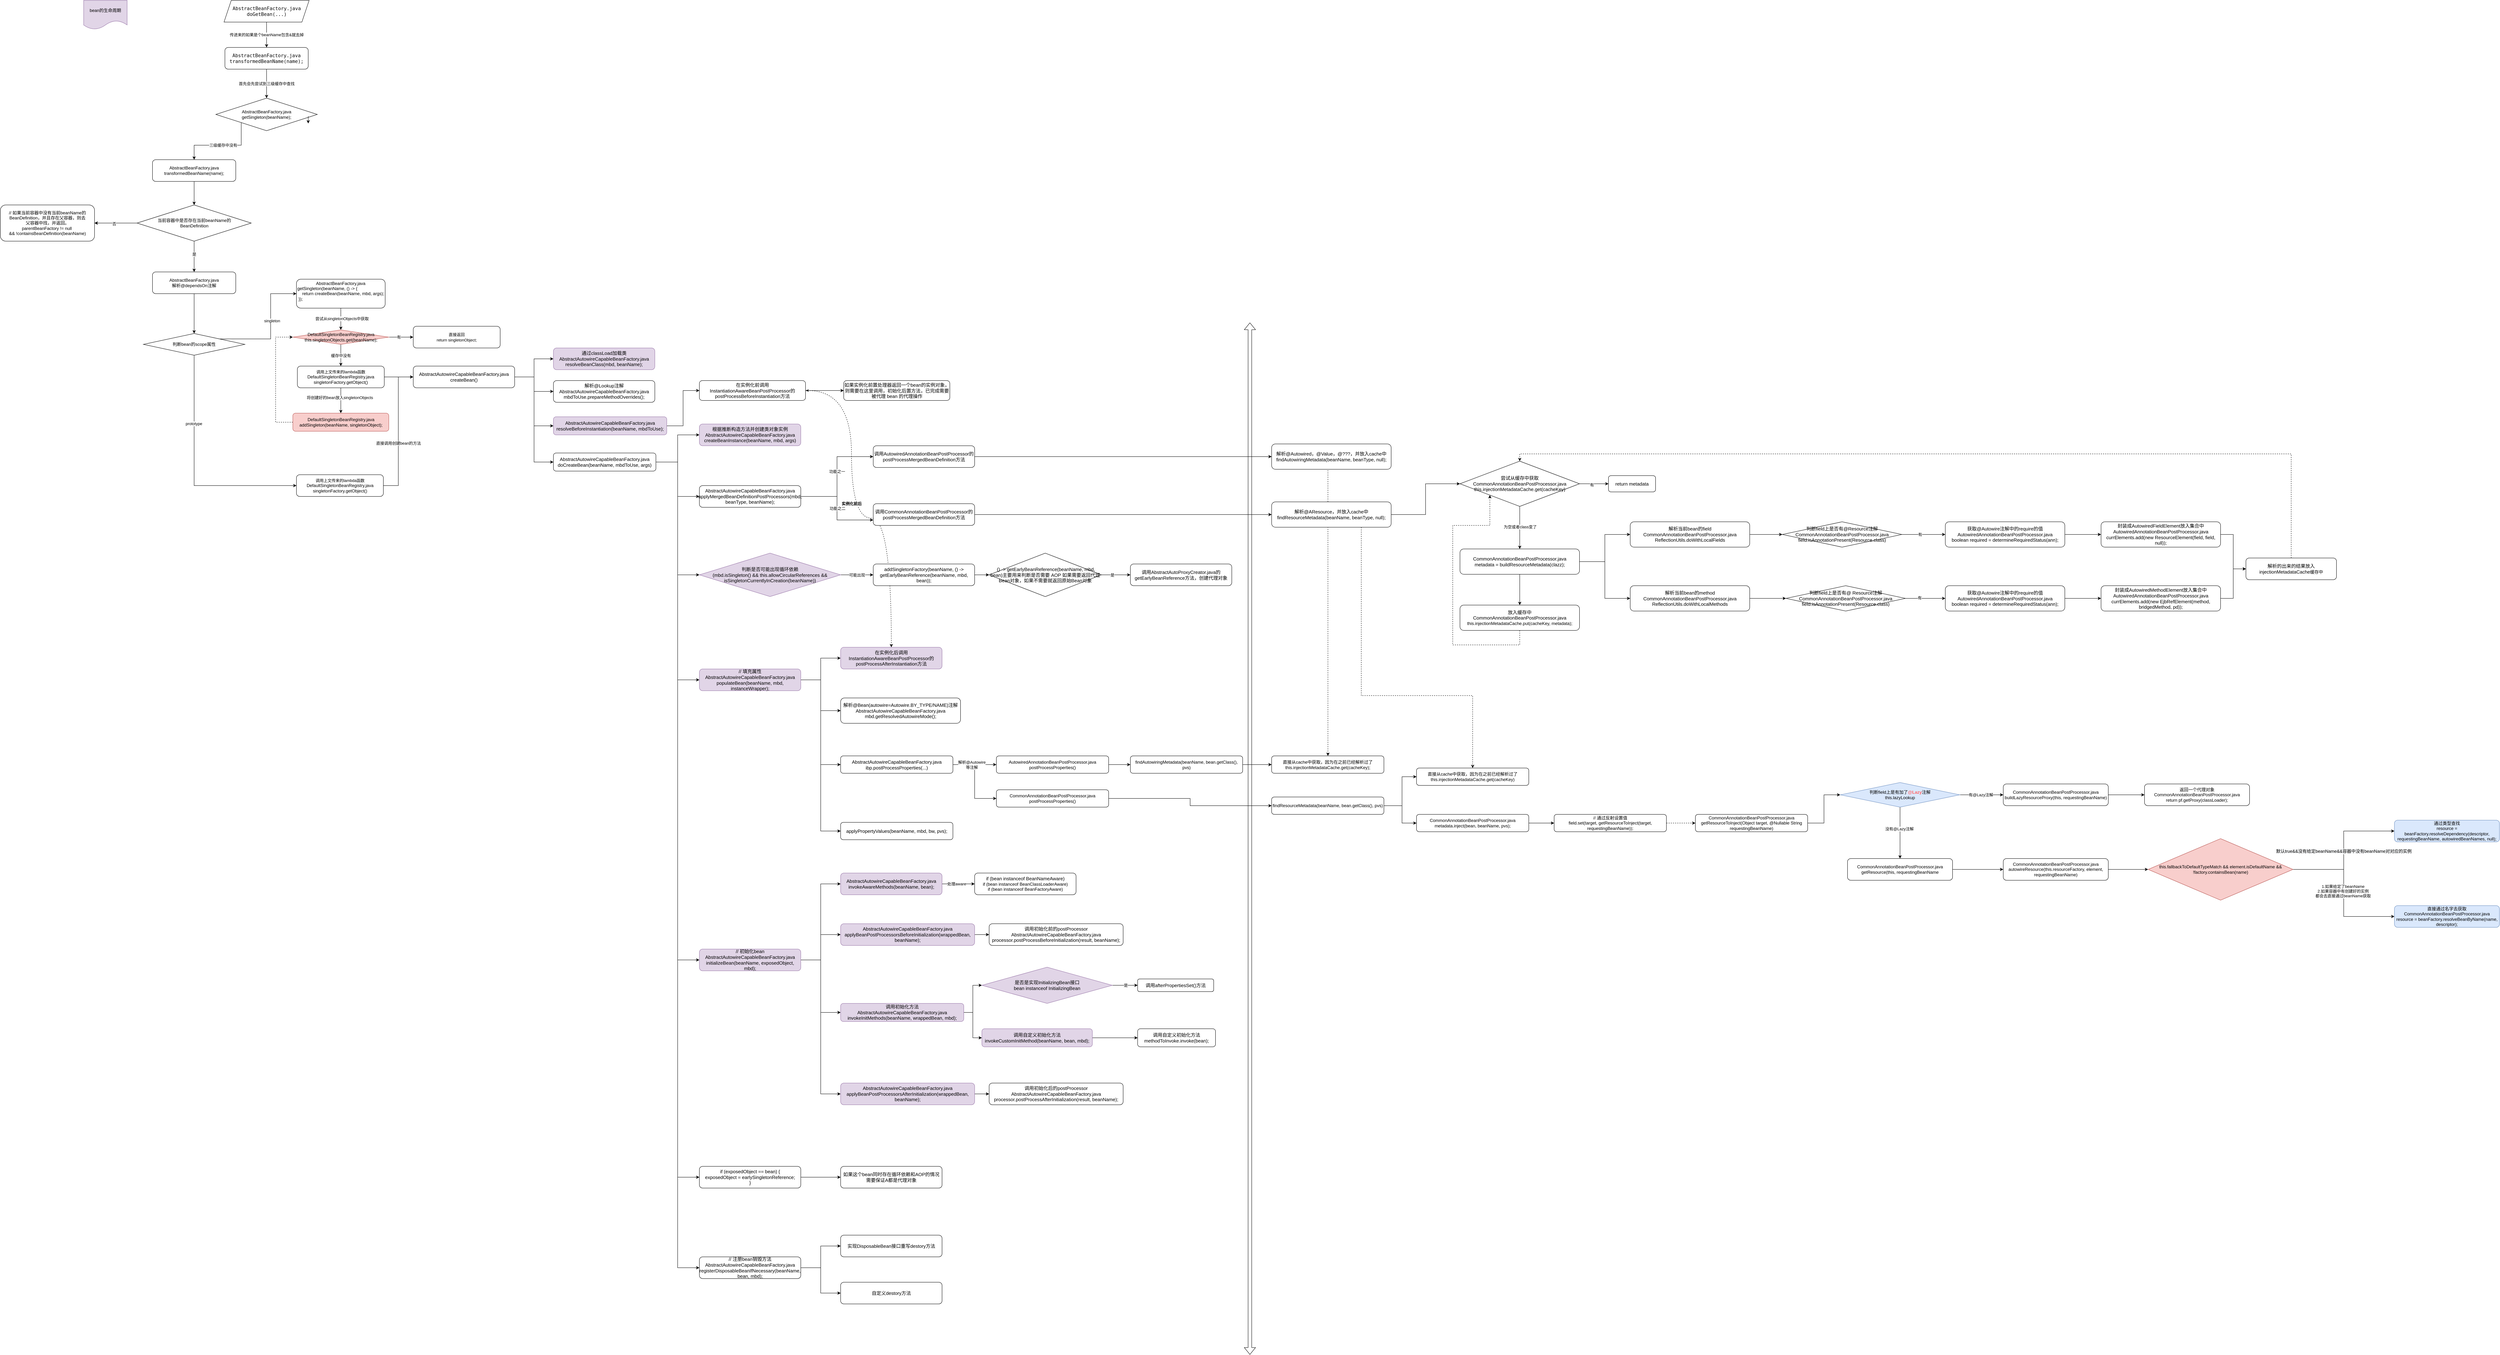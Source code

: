 <mxfile version="16.1.0" type="github">
  <diagram id="2rsU9yD35tYkbE_-SbJo" name="第 1 页">
    <mxGraphModel dx="6123" dy="2400" grid="1" gridSize="10" guides="1" tooltips="1" connect="1" arrows="1" fold="1" page="1" pageScale="1" pageWidth="2339" pageHeight="3300" math="0" shadow="0">
      <root>
        <mxCell id="0" />
        <mxCell id="1" parent="0" />
        <mxCell id="xD9VcQmtIi4IChWEVNGQ-1" value="传进来的如果是个beanName包含&amp;amp;就去掉" style="edgeStyle=orthogonalEdgeStyle;rounded=0;orthogonalLoop=1;jettySize=auto;html=1;exitX=0.5;exitY=1;exitDx=0;exitDy=0;" parent="1" source="xD9VcQmtIi4IChWEVNGQ-5" target="xD9VcQmtIi4IChWEVNGQ-3" edge="1">
          <mxGeometry relative="1" as="geometry" />
        </mxCell>
        <mxCell id="xD9VcQmtIi4IChWEVNGQ-2" value="首先会先尝试到三级缓存中查找" style="edgeStyle=orthogonalEdgeStyle;rounded=0;orthogonalLoop=1;jettySize=auto;html=1;exitX=0.5;exitY=1;exitDx=0;exitDy=0;" parent="1" source="xD9VcQmtIi4IChWEVNGQ-3" target="xD9VcQmtIi4IChWEVNGQ-8" edge="1">
          <mxGeometry relative="1" as="geometry">
            <mxPoint x="705" y="390" as="targetPoint" />
          </mxGeometry>
        </mxCell>
        <mxCell id="xD9VcQmtIi4IChWEVNGQ-3" value="&lt;div&gt;&lt;font color=&quot;#080808&quot; face=&quot;jetbrains mono, monospace&quot;&gt;&lt;span style=&quot;font-size: 13.067px&quot;&gt;AbstractBeanFactory.java&lt;/span&gt;&lt;/font&gt;&lt;/div&gt;&lt;div&gt;&lt;font color=&quot;#080808&quot; face=&quot;jetbrains mono, monospace&quot;&gt;&lt;span style=&quot;font-size: 13.067px&quot;&gt;transformedBeanName(name);&lt;/span&gt;&lt;/font&gt;&lt;/div&gt;" style="rounded=1;whiteSpace=wrap;html=1;" parent="1" vertex="1">
          <mxGeometry x="590" y="250" width="230" height="60" as="geometry" />
        </mxCell>
        <mxCell id="xD9VcQmtIi4IChWEVNGQ-4" value="bean的生命周期" style="shape=document;whiteSpace=wrap;html=1;boundedLbl=1;fillColor=#e1d5e7;strokeColor=#9673a6;" parent="1" vertex="1">
          <mxGeometry x="200" y="120" width="120" height="80" as="geometry" />
        </mxCell>
        <mxCell id="xD9VcQmtIi4IChWEVNGQ-5" value="&lt;div&gt;&lt;font color=&quot;#080808&quot; face=&quot;jetbrains mono, monospace&quot;&gt;&lt;span style=&quot;font-size: 13.067px&quot;&gt;AbstractBeanFactory.java&lt;/span&gt;&lt;/font&gt;&lt;/div&gt;&lt;div&gt;&lt;font color=&quot;#080808&quot; face=&quot;jetbrains mono, monospace&quot;&gt;&lt;span style=&quot;font-size: 13.067px&quot;&gt;doGetBean(...)&lt;/span&gt;&lt;/font&gt;&lt;/div&gt;" style="shape=parallelogram;perimeter=parallelogramPerimeter;whiteSpace=wrap;html=1;fixedSize=1;" parent="1" vertex="1">
          <mxGeometry x="587.5" y="120" width="235" height="60" as="geometry" />
        </mxCell>
        <mxCell id="xD9VcQmtIi4IChWEVNGQ-6" style="edgeStyle=orthogonalEdgeStyle;rounded=0;orthogonalLoop=1;jettySize=auto;html=1;exitX=0;exitY=1;exitDx=0;exitDy=0;" parent="1" source="xD9VcQmtIi4IChWEVNGQ-8" target="xD9VcQmtIi4IChWEVNGQ-11" edge="1">
          <mxGeometry relative="1" as="geometry" />
        </mxCell>
        <mxCell id="xD9VcQmtIi4IChWEVNGQ-7" value="三级缓存中没有" style="edgeLabel;html=1;align=center;verticalAlign=middle;resizable=0;points=[];" parent="xD9VcQmtIi4IChWEVNGQ-6" vertex="1" connectable="0">
          <mxGeometry x="-0.072" relative="1" as="geometry">
            <mxPoint x="-5" as="offset" />
          </mxGeometry>
        </mxCell>
        <mxCell id="xD9VcQmtIi4IChWEVNGQ-8" value="&lt;div&gt;AbstractBeanFactory.java&lt;/div&gt;&lt;div&gt;getSingleton(beanName);&lt;/div&gt;" style="rhombus;whiteSpace=wrap;html=1;" parent="1" vertex="1">
          <mxGeometry x="565" y="390" width="280" height="90" as="geometry" />
        </mxCell>
        <mxCell id="xD9VcQmtIi4IChWEVNGQ-9" style="edgeStyle=orthogonalEdgeStyle;rounded=0;orthogonalLoop=1;jettySize=auto;html=1;" parent="1" edge="1">
          <mxGeometry relative="1" as="geometry">
            <mxPoint x="820" y="440" as="sourcePoint" />
            <mxPoint x="820" y="460" as="targetPoint" />
          </mxGeometry>
        </mxCell>
        <mxCell id="xD9VcQmtIi4IChWEVNGQ-10" style="edgeStyle=orthogonalEdgeStyle;rounded=0;orthogonalLoop=1;jettySize=auto;html=1;exitX=0.5;exitY=1;exitDx=0;exitDy=0;entryX=0.5;entryY=0;entryDx=0;entryDy=0;" parent="1" source="xD9VcQmtIi4IChWEVNGQ-11" target="xD9VcQmtIi4IChWEVNGQ-17" edge="1">
          <mxGeometry relative="1" as="geometry" />
        </mxCell>
        <mxCell id="xD9VcQmtIi4IChWEVNGQ-11" value="&lt;div&gt;AbstractBeanFactory.java&lt;/div&gt;&lt;div&gt;transformedBeanName(name);&lt;/div&gt;" style="rounded=1;whiteSpace=wrap;html=1;" parent="1" vertex="1">
          <mxGeometry x="390" y="560" width="230" height="60" as="geometry" />
        </mxCell>
        <mxCell id="xD9VcQmtIi4IChWEVNGQ-12" style="edgeStyle=orthogonalEdgeStyle;rounded=0;orthogonalLoop=1;jettySize=auto;html=1;exitX=0;exitY=0.5;exitDx=0;exitDy=0;entryX=1;entryY=0.5;entryDx=0;entryDy=0;" parent="1" source="xD9VcQmtIi4IChWEVNGQ-17" target="xD9VcQmtIi4IChWEVNGQ-18" edge="1">
          <mxGeometry relative="1" as="geometry" />
        </mxCell>
        <mxCell id="xD9VcQmtIi4IChWEVNGQ-13" value="" style="edgeStyle=orthogonalEdgeStyle;rounded=0;orthogonalLoop=1;jettySize=auto;html=1;" parent="1" source="xD9VcQmtIi4IChWEVNGQ-17" target="xD9VcQmtIi4IChWEVNGQ-18" edge="1">
          <mxGeometry relative="1" as="geometry" />
        </mxCell>
        <mxCell id="xD9VcQmtIi4IChWEVNGQ-14" value="否" style="edgeLabel;html=1;align=center;verticalAlign=middle;resizable=0;points=[];" parent="xD9VcQmtIi4IChWEVNGQ-13" vertex="1" connectable="0">
          <mxGeometry x="0.08" y="2" relative="1" as="geometry">
            <mxPoint as="offset" />
          </mxGeometry>
        </mxCell>
        <mxCell id="xD9VcQmtIi4IChWEVNGQ-15" style="edgeStyle=orthogonalEdgeStyle;rounded=0;orthogonalLoop=1;jettySize=auto;html=1;exitX=0.5;exitY=1;exitDx=0;exitDy=0;entryX=0.5;entryY=0;entryDx=0;entryDy=0;" parent="1" source="xD9VcQmtIi4IChWEVNGQ-17" target="xD9VcQmtIi4IChWEVNGQ-20" edge="1">
          <mxGeometry relative="1" as="geometry" />
        </mxCell>
        <mxCell id="xD9VcQmtIi4IChWEVNGQ-16" value="是" style="edgeLabel;html=1;align=center;verticalAlign=middle;resizable=0;points=[];" parent="xD9VcQmtIi4IChWEVNGQ-15" vertex="1" connectable="0">
          <mxGeometry x="-0.153" relative="1" as="geometry">
            <mxPoint as="offset" />
          </mxGeometry>
        </mxCell>
        <mxCell id="xD9VcQmtIi4IChWEVNGQ-17" value="&lt;div&gt;当前容器中是否存在当前beanName的&lt;/div&gt;&lt;div&gt;BeanDefinition&lt;/div&gt;" style="rhombus;whiteSpace=wrap;html=1;" parent="1" vertex="1">
          <mxGeometry x="347.5" y="685" width="315" height="100" as="geometry" />
        </mxCell>
        <mxCell id="xD9VcQmtIi4IChWEVNGQ-18" value="&lt;div&gt;// 如果当前容器中没有当前beanName的&lt;/div&gt;&lt;div&gt;BeanDefinition，并且存在父容器，则去&lt;/div&gt;&lt;div&gt;父容器中找，并返回。&lt;/div&gt;&lt;div&gt;parentBeanFactory != null&amp;nbsp;&lt;/div&gt;&lt;div&gt;&amp;amp;&amp;amp; !containsBeanDefinition(beanName)&lt;/div&gt;" style="rounded=1;whiteSpace=wrap;html=1;" parent="1" vertex="1">
          <mxGeometry x="-30" y="685" width="260" height="100" as="geometry" />
        </mxCell>
        <mxCell id="xD9VcQmtIi4IChWEVNGQ-19" style="edgeStyle=orthogonalEdgeStyle;rounded=0;orthogonalLoop=1;jettySize=auto;html=1;exitX=0.5;exitY=1;exitDx=0;exitDy=0;entryX=0.5;entryY=0;entryDx=0;entryDy=0;" parent="1" source="xD9VcQmtIi4IChWEVNGQ-20" target="xD9VcQmtIi4IChWEVNGQ-25" edge="1">
          <mxGeometry relative="1" as="geometry" />
        </mxCell>
        <mxCell id="xD9VcQmtIi4IChWEVNGQ-20" value="&lt;div&gt;AbstractBeanFactory.java&lt;/div&gt;&lt;div&gt;解析@dependsOn注解&lt;/div&gt;" style="rounded=1;whiteSpace=wrap;html=1;" parent="1" vertex="1">
          <mxGeometry x="390" y="870" width="230" height="60" as="geometry" />
        </mxCell>
        <mxCell id="xD9VcQmtIi4IChWEVNGQ-21" style="edgeStyle=orthogonalEdgeStyle;rounded=0;orthogonalLoop=1;jettySize=auto;html=1;exitX=1;exitY=0;exitDx=0;exitDy=0;entryX=0;entryY=0.5;entryDx=0;entryDy=0;" parent="1" source="xD9VcQmtIi4IChWEVNGQ-25" target="xD9VcQmtIi4IChWEVNGQ-28" edge="1">
          <mxGeometry relative="1" as="geometry" />
        </mxCell>
        <mxCell id="xD9VcQmtIi4IChWEVNGQ-22" value="singleton" style="edgeLabel;html=1;align=center;verticalAlign=middle;resizable=0;points=[];" parent="xD9VcQmtIi4IChWEVNGQ-21" vertex="1" connectable="0">
          <mxGeometry x="0.134" y="-2" relative="1" as="geometry">
            <mxPoint x="1" as="offset" />
          </mxGeometry>
        </mxCell>
        <mxCell id="xD9VcQmtIi4IChWEVNGQ-23" style="edgeStyle=orthogonalEdgeStyle;rounded=0;orthogonalLoop=1;jettySize=auto;html=1;exitX=0.5;exitY=1;exitDx=0;exitDy=0;entryX=0;entryY=0.5;entryDx=0;entryDy=0;startArrow=none;startFill=0;" parent="1" source="xD9VcQmtIi4IChWEVNGQ-25" target="xD9VcQmtIi4IChWEVNGQ-136" edge="1">
          <mxGeometry relative="1" as="geometry" />
        </mxCell>
        <mxCell id="xD9VcQmtIi4IChWEVNGQ-24" value="prototype" style="edgeLabel;html=1;align=center;verticalAlign=middle;resizable=0;points=[];" parent="xD9VcQmtIi4IChWEVNGQ-23" vertex="1" connectable="0">
          <mxGeometry x="-0.412" y="-1" relative="1" as="geometry">
            <mxPoint as="offset" />
          </mxGeometry>
        </mxCell>
        <mxCell id="xD9VcQmtIi4IChWEVNGQ-25" value="判断bean的scope属性" style="rhombus;whiteSpace=wrap;html=1;" parent="1" vertex="1">
          <mxGeometry x="365" y="1040" width="280" height="60" as="geometry" />
        </mxCell>
        <mxCell id="xD9VcQmtIi4IChWEVNGQ-26" style="edgeStyle=orthogonalEdgeStyle;rounded=0;orthogonalLoop=1;jettySize=auto;html=1;exitX=0.5;exitY=1;exitDx=0;exitDy=0;" parent="1" source="xD9VcQmtIi4IChWEVNGQ-28" target="xD9VcQmtIi4IChWEVNGQ-131" edge="1">
          <mxGeometry relative="1" as="geometry">
            <mxPoint x="910" y="1130" as="targetPoint" />
          </mxGeometry>
        </mxCell>
        <mxCell id="xD9VcQmtIi4IChWEVNGQ-27" value="尝试从singletonObjects中获取" style="edgeLabel;html=1;align=center;verticalAlign=middle;resizable=0;points=[];" parent="xD9VcQmtIi4IChWEVNGQ-26" vertex="1" connectable="0">
          <mxGeometry x="-0.033" y="3" relative="1" as="geometry">
            <mxPoint as="offset" />
          </mxGeometry>
        </mxCell>
        <mxCell id="xD9VcQmtIi4IChWEVNGQ-28" value="&lt;div style=&quot;text-align: center&quot;&gt;AbstractBeanFactory.java&lt;/div&gt;&lt;div&gt;getSingleton(beanName, () -&amp;gt; {&lt;/div&gt;&lt;div&gt;&amp;nbsp; &amp;nbsp; return createBean(beanName, mbd, args);&lt;/div&gt;&lt;div&gt;&amp;nbsp;});&lt;/div&gt;&lt;div&gt;&amp;nbsp; &amp;nbsp;&lt;/div&gt;" style="rounded=1;whiteSpace=wrap;html=1;align=left;" parent="1" vertex="1">
          <mxGeometry x="787.5" y="890" width="245" height="80" as="geometry" />
        </mxCell>
        <mxCell id="xD9VcQmtIi4IChWEVNGQ-29" style="edgeStyle=orthogonalEdgeStyle;rounded=0;orthogonalLoop=1;jettySize=auto;html=1;exitX=0.5;exitY=1;exitDx=0;exitDy=0;entryX=0.5;entryY=0;entryDx=0;entryDy=0;" parent="1" source="xD9VcQmtIi4IChWEVNGQ-32" target="xD9VcQmtIi4IChWEVNGQ-34" edge="1">
          <mxGeometry relative="1" as="geometry" />
        </mxCell>
        <mxCell id="xD9VcQmtIi4IChWEVNGQ-30" value="将创建好的bean放入singletonObjects" style="edgeLabel;html=1;align=center;verticalAlign=middle;resizable=0;points=[];" parent="xD9VcQmtIi4IChWEVNGQ-29" vertex="1" connectable="0">
          <mxGeometry x="-0.229" y="-3" relative="1" as="geometry">
            <mxPoint as="offset" />
          </mxGeometry>
        </mxCell>
        <mxCell id="xD9VcQmtIi4IChWEVNGQ-31" style="edgeStyle=orthogonalEdgeStyle;rounded=0;orthogonalLoop=1;jettySize=auto;html=1;exitX=1;exitY=0.5;exitDx=0;exitDy=0;" parent="1" source="xD9VcQmtIi4IChWEVNGQ-32" target="xD9VcQmtIi4IChWEVNGQ-39" edge="1">
          <mxGeometry relative="1" as="geometry" />
        </mxCell>
        <mxCell id="xD9VcQmtIi4IChWEVNGQ-32" value="&lt;div&gt;&lt;span style=&quot;font-size: 11px ; background-color: rgb(255 , 255 , 255)&quot;&gt;调用上文传来的lambda函数&lt;/span&gt;&lt;br&gt;&lt;/div&gt;&lt;div&gt;DefaultSingletonBeanRegistry.java&lt;/div&gt;&lt;div&gt;singletonFactory.getObject()&lt;/div&gt;" style="rounded=1;whiteSpace=wrap;html=1;" parent="1" vertex="1">
          <mxGeometry x="790" y="1130" width="240" height="60" as="geometry" />
        </mxCell>
        <mxCell id="xD9VcQmtIi4IChWEVNGQ-33" style="edgeStyle=orthogonalEdgeStyle;rounded=0;orthogonalLoop=1;jettySize=auto;html=1;exitX=0;exitY=0.5;exitDx=0;exitDy=0;entryX=0;entryY=0.5;entryDx=0;entryDy=0;dashed=1;" parent="1" source="xD9VcQmtIi4IChWEVNGQ-34" target="xD9VcQmtIi4IChWEVNGQ-131" edge="1">
          <mxGeometry relative="1" as="geometry">
            <Array as="points">
              <mxPoint x="730" y="1285" />
              <mxPoint x="730" y="1050" />
            </Array>
          </mxGeometry>
        </mxCell>
        <mxCell id="xD9VcQmtIi4IChWEVNGQ-34" value="&lt;div&gt;DefaultSingletonBeanRegistry.java&lt;/div&gt;&lt;div&gt;addSingleton(beanName, singletonObject);&lt;/div&gt;" style="rounded=1;whiteSpace=wrap;html=1;fillColor=#f8cecc;strokeColor=#b85450;" parent="1" vertex="1">
          <mxGeometry x="777.5" y="1260" width="265" height="50" as="geometry" />
        </mxCell>
        <mxCell id="xD9VcQmtIi4IChWEVNGQ-35" style="edgeStyle=orthogonalEdgeStyle;rounded=0;orthogonalLoop=1;jettySize=auto;html=1;exitX=1;exitY=0.5;exitDx=0;exitDy=0;entryX=0;entryY=0.5;entryDx=0;entryDy=0;" parent="1" source="xD9VcQmtIi4IChWEVNGQ-39" target="xD9VcQmtIi4IChWEVNGQ-40" edge="1">
          <mxGeometry relative="1" as="geometry" />
        </mxCell>
        <mxCell id="xD9VcQmtIi4IChWEVNGQ-36" style="edgeStyle=orthogonalEdgeStyle;rounded=0;orthogonalLoop=1;jettySize=auto;html=1;exitX=1;exitY=0.5;exitDx=0;exitDy=0;" parent="1" source="xD9VcQmtIi4IChWEVNGQ-39" target="xD9VcQmtIi4IChWEVNGQ-41" edge="1">
          <mxGeometry relative="1" as="geometry" />
        </mxCell>
        <mxCell id="xD9VcQmtIi4IChWEVNGQ-37" style="edgeStyle=orthogonalEdgeStyle;rounded=0;orthogonalLoop=1;jettySize=auto;html=1;exitX=1;exitY=0.5;exitDx=0;exitDy=0;entryX=0;entryY=0.5;entryDx=0;entryDy=0;" parent="1" source="xD9VcQmtIi4IChWEVNGQ-39" target="xD9VcQmtIi4IChWEVNGQ-43" edge="1">
          <mxGeometry relative="1" as="geometry" />
        </mxCell>
        <mxCell id="xD9VcQmtIi4IChWEVNGQ-38" style="edgeStyle=orthogonalEdgeStyle;rounded=0;orthogonalLoop=1;jettySize=auto;html=1;exitX=1;exitY=0.5;exitDx=0;exitDy=0;entryX=0;entryY=0.5;entryDx=0;entryDy=0;" parent="1" source="xD9VcQmtIi4IChWEVNGQ-39" target="xD9VcQmtIi4IChWEVNGQ-55" edge="1">
          <mxGeometry relative="1" as="geometry" />
        </mxCell>
        <mxCell id="xD9VcQmtIi4IChWEVNGQ-39" value="&lt;span style=&quot;font-size: 13.067px&quot;&gt;AbstractAutowireCapableBeanFactory&lt;/span&gt;&lt;span style=&quot;font-size: 13.067px&quot;&gt;.java&lt;/span&gt;&lt;span style=&quot;font-size: 13.067px&quot;&gt;&lt;br&gt;&lt;/span&gt;&lt;span style=&quot;font-size: 13.067px&quot;&gt;createBean&lt;/span&gt;&lt;span style=&quot;font-size: 13.067px&quot;&gt;()&lt;/span&gt;&lt;span style=&quot;font-size: 13.067px&quot;&gt;&lt;br&gt;&lt;/span&gt;" style="rounded=1;whiteSpace=wrap;html=1;" parent="1" vertex="1">
          <mxGeometry x="1110" y="1130" width="280" height="60" as="geometry" />
        </mxCell>
        <mxCell id="xD9VcQmtIi4IChWEVNGQ-40" value="&lt;span style=&quot;font-size: 13.067px&quot;&gt;通过classLoad加载类AbstractAutowireCapableBeanFactory&lt;/span&gt;&lt;span style=&quot;font-size: 13.067px&quot;&gt;.java&lt;/span&gt;&lt;span style=&quot;font-size: 13.067px&quot;&gt;&lt;br&gt;&lt;/span&gt;&lt;span style=&quot;font-size: 13.067px&quot;&gt;resolveBeanClass(mbd, beanName);&lt;/span&gt;" style="rounded=1;whiteSpace=wrap;html=1;fillColor=#e1d5e7;strokeColor=#9673a6;" parent="1" vertex="1">
          <mxGeometry x="1497" y="1080" width="280" height="60" as="geometry" />
        </mxCell>
        <mxCell id="xD9VcQmtIi4IChWEVNGQ-41" value="&lt;span style=&quot;font-size: 13.067px&quot;&gt;解析@Lookup注解&lt;br&gt;AbstractAutowireCapableBeanFactory&lt;/span&gt;&lt;span style=&quot;font-size: 13.067px&quot;&gt;.java&lt;/span&gt;&lt;span style=&quot;font-size: 13.067px&quot;&gt;&lt;br&gt;&lt;/span&gt;&lt;span style=&quot;font-size: 13.067px&quot;&gt;mbdToUse.prepareMethodOverrides();&lt;/span&gt;" style="rounded=1;whiteSpace=wrap;html=1;" parent="1" vertex="1">
          <mxGeometry x="1497" y="1170" width="280" height="60" as="geometry" />
        </mxCell>
        <mxCell id="xD9VcQmtIi4IChWEVNGQ-42" style="edgeStyle=orthogonalEdgeStyle;rounded=0;orthogonalLoop=1;jettySize=auto;html=1;exitX=1;exitY=0.5;exitDx=0;exitDy=0;entryX=0;entryY=0.5;entryDx=0;entryDy=0;" parent="1" source="xD9VcQmtIi4IChWEVNGQ-43" target="xD9VcQmtIi4IChWEVNGQ-47" edge="1">
          <mxGeometry relative="1" as="geometry" />
        </mxCell>
        <mxCell id="xD9VcQmtIi4IChWEVNGQ-43" value="&lt;span style=&quot;font-size: 13.067px&quot;&gt;AbstractAutowireCapableBeanFactory&lt;/span&gt;&lt;span style=&quot;font-size: 13.067px&quot;&gt;.java&lt;/span&gt;&lt;span style=&quot;font-size: 13.067px&quot;&gt;&lt;br&gt;&lt;/span&gt;&lt;span style=&quot;font-size: 13.067px&quot;&gt;resolveBeforeInstantiation(beanName, mbdToUse);&lt;/span&gt;" style="rounded=1;whiteSpace=wrap;html=1;fillColor=#e1d5e7;strokeColor=#9673a6;" parent="1" vertex="1">
          <mxGeometry x="1497" y="1270" width="313" height="50" as="geometry" />
        </mxCell>
        <mxCell id="xD9VcQmtIi4IChWEVNGQ-44" style="edgeStyle=orthogonalEdgeStyle;rounded=0;orthogonalLoop=1;jettySize=auto;html=1;exitX=1;exitY=0.5;exitDx=0;exitDy=0;entryX=0.5;entryY=0;entryDx=0;entryDy=0;curved=1;dashed=1;startArrow=classicThin;startFill=1;" parent="1" source="xD9VcQmtIi4IChWEVNGQ-47" target="xD9VcQmtIi4IChWEVNGQ-69" edge="1">
          <mxGeometry relative="1" as="geometry">
            <Array as="points">
              <mxPoint x="2320" y="1197" />
              <mxPoint x="2320" y="1550" />
              <mxPoint x="2430" y="1550" />
            </Array>
          </mxGeometry>
        </mxCell>
        <mxCell id="xD9VcQmtIi4IChWEVNGQ-45" value="实例化前后" style="edgeLabel;html=1;align=center;verticalAlign=middle;resizable=0;points=[];fontStyle=1" parent="xD9VcQmtIi4IChWEVNGQ-44" vertex="1" connectable="0">
          <mxGeometry x="-0.071" relative="1" as="geometry">
            <mxPoint as="offset" />
          </mxGeometry>
        </mxCell>
        <mxCell id="xD9VcQmtIi4IChWEVNGQ-46" style="edgeStyle=orthogonalEdgeStyle;rounded=0;orthogonalLoop=1;jettySize=auto;html=1;exitX=1;exitY=0.5;exitDx=0;exitDy=0;startArrow=none;startFill=0;" parent="1" source="xD9VcQmtIi4IChWEVNGQ-47" target="xD9VcQmtIi4IChWEVNGQ-133" edge="1">
          <mxGeometry relative="1" as="geometry" />
        </mxCell>
        <mxCell id="xD9VcQmtIi4IChWEVNGQ-47" value="&lt;span style=&quot;font-size: 13.067px&quot;&gt;在实例化前调用InstantiationAwareBeanPostProcessor的postProcessBeforeInstantiation方法&lt;/span&gt;&lt;span style=&quot;font-size: 13.067px&quot;&gt;&lt;br&gt;&lt;/span&gt;" style="rounded=1;whiteSpace=wrap;html=1;" parent="1" vertex="1">
          <mxGeometry x="1900" y="1170" width="293" height="55" as="geometry" />
        </mxCell>
        <mxCell id="xD9VcQmtIi4IChWEVNGQ-48" style="edgeStyle=orthogonalEdgeStyle;rounded=0;orthogonalLoop=1;jettySize=auto;html=1;exitX=1;exitY=0.5;exitDx=0;exitDy=0;entryX=0;entryY=0.5;entryDx=0;entryDy=0;" parent="1" source="xD9VcQmtIi4IChWEVNGQ-55" target="xD9VcQmtIi4IChWEVNGQ-56" edge="1">
          <mxGeometry relative="1" as="geometry" />
        </mxCell>
        <mxCell id="xD9VcQmtIi4IChWEVNGQ-49" style="edgeStyle=orthogonalEdgeStyle;rounded=0;orthogonalLoop=1;jettySize=auto;html=1;exitX=1;exitY=0.5;exitDx=0;exitDy=0;entryX=0;entryY=0.5;entryDx=0;entryDy=0;" parent="1" source="xD9VcQmtIi4IChWEVNGQ-55" target="xD9VcQmtIi4IChWEVNGQ-58" edge="1">
          <mxGeometry relative="1" as="geometry" />
        </mxCell>
        <mxCell id="xD9VcQmtIi4IChWEVNGQ-50" style="edgeStyle=orthogonalEdgeStyle;rounded=0;orthogonalLoop=1;jettySize=auto;html=1;exitX=1;exitY=0.5;exitDx=0;exitDy=0;entryX=0;entryY=0.5;entryDx=0;entryDy=0;" parent="1" source="xD9VcQmtIi4IChWEVNGQ-55" target="xD9VcQmtIi4IChWEVNGQ-68" edge="1">
          <mxGeometry relative="1" as="geometry" />
        </mxCell>
        <mxCell id="xD9VcQmtIi4IChWEVNGQ-51" style="edgeStyle=orthogonalEdgeStyle;rounded=0;orthogonalLoop=1;jettySize=auto;html=1;exitX=1;exitY=0.5;exitDx=0;exitDy=0;entryX=0;entryY=0.5;entryDx=0;entryDy=0;startArrow=none;startFill=0;" parent="1" source="xD9VcQmtIi4IChWEVNGQ-55" target="xD9VcQmtIi4IChWEVNGQ-81" edge="1">
          <mxGeometry relative="1" as="geometry" />
        </mxCell>
        <mxCell id="xD9VcQmtIi4IChWEVNGQ-52" style="edgeStyle=orthogonalEdgeStyle;rounded=0;orthogonalLoop=1;jettySize=auto;html=1;exitX=1;exitY=0.5;exitDx=0;exitDy=0;entryX=0;entryY=0.5;entryDx=0;entryDy=0;startArrow=none;startFill=0;" parent="1" source="xD9VcQmtIi4IChWEVNGQ-55" target="xD9VcQmtIi4IChWEVNGQ-103" edge="1">
          <mxGeometry relative="1" as="geometry" />
        </mxCell>
        <mxCell id="xD9VcQmtIi4IChWEVNGQ-53" style="edgeStyle=orthogonalEdgeStyle;rounded=0;orthogonalLoop=1;jettySize=auto;html=1;exitX=1;exitY=0.5;exitDx=0;exitDy=0;entryX=0;entryY=0.5;entryDx=0;entryDy=0;startArrow=none;startFill=0;" parent="1" source="xD9VcQmtIi4IChWEVNGQ-55" target="xD9VcQmtIi4IChWEVNGQ-125" edge="1">
          <mxGeometry relative="1" as="geometry" />
        </mxCell>
        <mxCell id="xD9VcQmtIi4IChWEVNGQ-54" style="edgeStyle=orthogonalEdgeStyle;rounded=0;orthogonalLoop=1;jettySize=auto;html=1;exitX=1;exitY=0.5;exitDx=0;exitDy=0;entryX=0;entryY=0.5;entryDx=0;entryDy=0;" parent="1" source="xD9VcQmtIi4IChWEVNGQ-55" target="xD9VcQmtIi4IChWEVNGQ-140" edge="1">
          <mxGeometry relative="1" as="geometry" />
        </mxCell>
        <mxCell id="xD9VcQmtIi4IChWEVNGQ-55" value="&lt;span style=&quot;font-size: 13.067px&quot;&gt;AbstractAutowireCapableBeanFactory&lt;/span&gt;&lt;span style=&quot;font-size: 13.067px&quot;&gt;.java&lt;/span&gt;&lt;span style=&quot;font-size: 13.067px&quot;&gt;&lt;br&gt;&lt;/span&gt;&lt;span style=&quot;font-size: 13.067px&quot;&gt;doCreateBean(beanName, mbdToUse, args)&lt;/span&gt;" style="rounded=1;whiteSpace=wrap;html=1;" parent="1" vertex="1">
          <mxGeometry x="1497" y="1370" width="283" height="50" as="geometry" />
        </mxCell>
        <mxCell id="xD9VcQmtIi4IChWEVNGQ-56" value="&lt;span style=&quot;font-size: 13.067px&quot;&gt;根据推断构造方法并创建类对象实例AbstractAutowireCapableBeanFactory&lt;/span&gt;&lt;span style=&quot;font-size: 13.067px&quot;&gt;.java&lt;/span&gt;&lt;span style=&quot;font-size: 13.067px&quot;&gt;&lt;br&gt;&lt;/span&gt;&lt;span style=&quot;font-size: 13.067px&quot;&gt;createBeanInstance(beanName, mbd, args)&lt;/span&gt;" style="rounded=1;whiteSpace=wrap;html=1;fillColor=#e1d5e7;strokeColor=#9673a6;" parent="1" vertex="1">
          <mxGeometry x="1900" y="1290" width="280" height="60" as="geometry" />
        </mxCell>
        <mxCell id="xD9VcQmtIi4IChWEVNGQ-57" value="可能出现" style="edgeStyle=orthogonalEdgeStyle;rounded=0;orthogonalLoop=1;jettySize=auto;html=1;exitX=1;exitY=0.5;exitDx=0;exitDy=0;" parent="1" source="xD9VcQmtIi4IChWEVNGQ-58" target="xD9VcQmtIi4IChWEVNGQ-60" edge="1">
          <mxGeometry relative="1" as="geometry" />
        </mxCell>
        <mxCell id="xD9VcQmtIi4IChWEVNGQ-58" value="&lt;div&gt;&lt;span style=&quot;font-size: 13.067px&quot;&gt;判断是否可能出现循环依赖&lt;/span&gt;&lt;/div&gt;&lt;div&gt;&lt;span style=&quot;font-size: 13.067px&quot;&gt;(mbd.isSingleton() &amp;amp;&amp;amp; this.allowCircularReferences &amp;amp;&amp;amp;&lt;/span&gt;&lt;/div&gt;&lt;div&gt;&lt;span style=&quot;font-size: 13.067px&quot;&gt;&lt;span&gt;    &lt;/span&gt;isSingletonCurrentlyInCreation(beanName))&lt;/span&gt;&lt;/div&gt;" style="rhombus;whiteSpace=wrap;html=1;fillColor=#e1d5e7;strokeColor=#9673a6;" parent="1" vertex="1">
          <mxGeometry x="1900" y="1646.53" width="390" height="120" as="geometry" />
        </mxCell>
        <mxCell id="xD9VcQmtIi4IChWEVNGQ-59" style="edgeStyle=orthogonalEdgeStyle;rounded=0;orthogonalLoop=1;jettySize=auto;html=1;exitX=1;exitY=0.5;exitDx=0;exitDy=0;entryX=0;entryY=0.5;entryDx=0;entryDy=0;" parent="1" source="xD9VcQmtIi4IChWEVNGQ-60" target="xD9VcQmtIi4IChWEVNGQ-62" edge="1">
          <mxGeometry relative="1" as="geometry" />
        </mxCell>
        <mxCell id="xD9VcQmtIi4IChWEVNGQ-60" value="&lt;span style=&quot;font-size: 13.067px&quot;&gt;addSingletonFactory(beanName, () -&amp;gt; getEarlyBeanReference(beanName, mbd, bean));&lt;/span&gt;" style="rounded=1;whiteSpace=wrap;html=1;" parent="1" vertex="1">
          <mxGeometry x="2380" y="1676.53" width="280" height="60" as="geometry" />
        </mxCell>
        <mxCell id="xD9VcQmtIi4IChWEVNGQ-61" value="是" style="edgeStyle=orthogonalEdgeStyle;rounded=0;orthogonalLoop=1;jettySize=auto;html=1;exitX=1;exitY=0.5;exitDx=0;exitDy=0;" parent="1" source="xD9VcQmtIi4IChWEVNGQ-62" target="xD9VcQmtIi4IChWEVNGQ-63" edge="1">
          <mxGeometry x="-0.25" relative="1" as="geometry">
            <mxPoint x="3100" y="1706.53" as="targetPoint" />
            <mxPoint as="offset" />
          </mxGeometry>
        </mxCell>
        <mxCell id="xD9VcQmtIi4IChWEVNGQ-62" value="&lt;span style=&quot;font-size: 13.067px&quot;&gt;&amp;nbsp;() -&amp;gt; getEarlyBeanReference(beanName, mbd, bean)主要用来判断是否需要 AOP 如果需要返回代理Bean对象，如果不需要就返回原始Bean对象&lt;/span&gt;" style="rhombus;whiteSpace=wrap;html=1;" parent="1" vertex="1">
          <mxGeometry x="2700" y="1646.53" width="310" height="120" as="geometry" />
        </mxCell>
        <mxCell id="xD9VcQmtIi4IChWEVNGQ-63" value="&lt;span style=&quot;font-size: 13.067px&quot;&gt;调用AbstractAutoProxyCreator.java的&lt;/span&gt;&lt;span style=&quot;font-size: 13.067px&quot;&gt;getEarlyBeanReference方法，创建代理对象&lt;/span&gt;" style="rounded=1;whiteSpace=wrap;html=1;" parent="1" vertex="1">
          <mxGeometry x="3090" y="1676.53" width="280" height="60" as="geometry" />
        </mxCell>
        <mxCell id="xD9VcQmtIi4IChWEVNGQ-64" style="edgeStyle=orthogonalEdgeStyle;rounded=0;orthogonalLoop=1;jettySize=auto;html=1;exitX=1;exitY=0.5;exitDx=0;exitDy=0;entryX=0;entryY=0.5;entryDx=0;entryDy=0;" parent="1" source="xD9VcQmtIi4IChWEVNGQ-68" target="xD9VcQmtIi4IChWEVNGQ-69" edge="1">
          <mxGeometry relative="1" as="geometry" />
        </mxCell>
        <mxCell id="xD9VcQmtIi4IChWEVNGQ-65" style="edgeStyle=orthogonalEdgeStyle;rounded=0;orthogonalLoop=1;jettySize=auto;html=1;exitX=1;exitY=0.5;exitDx=0;exitDy=0;entryX=0;entryY=0.5;entryDx=0;entryDy=0;startArrow=none;startFill=0;" parent="1" source="xD9VcQmtIi4IChWEVNGQ-68" target="xD9VcQmtIi4IChWEVNGQ-70" edge="1">
          <mxGeometry relative="1" as="geometry" />
        </mxCell>
        <mxCell id="xD9VcQmtIi4IChWEVNGQ-66" style="edgeStyle=orthogonalEdgeStyle;rounded=0;orthogonalLoop=1;jettySize=auto;html=1;exitX=1;exitY=0.5;exitDx=0;exitDy=0;entryX=0;entryY=0.5;entryDx=0;entryDy=0;startArrow=none;startFill=0;" parent="1" source="xD9VcQmtIi4IChWEVNGQ-68" target="xD9VcQmtIi4IChWEVNGQ-74" edge="1">
          <mxGeometry relative="1" as="geometry" />
        </mxCell>
        <mxCell id="xD9VcQmtIi4IChWEVNGQ-67" style="edgeStyle=orthogonalEdgeStyle;rounded=0;orthogonalLoop=1;jettySize=auto;html=1;exitX=1;exitY=0.5;exitDx=0;exitDy=0;entryX=0;entryY=0.5;entryDx=0;entryDy=0;startArrow=none;startFill=0;" parent="1" source="xD9VcQmtIi4IChWEVNGQ-68" target="xD9VcQmtIi4IChWEVNGQ-98" edge="1">
          <mxGeometry relative="1" as="geometry" />
        </mxCell>
        <mxCell id="xD9VcQmtIi4IChWEVNGQ-68" value="&lt;span style=&quot;font-size: 13.067px&quot;&gt;// 填充属性&lt;br&gt;AbstractAutowireCapableBeanFactory&lt;/span&gt;&lt;span style=&quot;font-size: 13.067px&quot;&gt;.java&lt;/span&gt;&lt;span style=&quot;font-size: 13.067px&quot;&gt;&lt;br&gt;&lt;/span&gt;&lt;span style=&quot;font-size: 13.067px&quot;&gt;populateBean(beanName, mbd, instanceWrapper);&lt;/span&gt;" style="rounded=1;whiteSpace=wrap;html=1;fillColor=#e1d5e7;strokeColor=#9673a6;" parent="1" vertex="1">
          <mxGeometry x="1900" y="1966.53" width="280" height="60" as="geometry" />
        </mxCell>
        <mxCell id="xD9VcQmtIi4IChWEVNGQ-69" value="&lt;span style=&quot;font-size: 13.067px&quot;&gt;在实例化后调用InstantiationAwareBeanPostProcessor的postProcessAfterInstantiation方法&lt;/span&gt;" style="rounded=1;whiteSpace=wrap;html=1;fillColor=#e1d5e7;strokeColor=#9673a6;" parent="1" vertex="1">
          <mxGeometry x="2290" y="1906.53" width="280" height="60" as="geometry" />
        </mxCell>
        <mxCell id="xD9VcQmtIi4IChWEVNGQ-70" value="&lt;span style=&quot;font-size: 13.067px&quot;&gt;解析@Bean(autowire=Autowire.BY_TYPE/NAME)注解&lt;/span&gt;&lt;br&gt;&lt;span style=&quot;font-size: 13.067px&quot;&gt;AbstractAutowireCapableBeanFactory&lt;/span&gt;&lt;span style=&quot;font-size: 13.067px&quot;&gt;.java&lt;br&gt;mbd.getResolvedAutowireMode();&lt;/span&gt;" style="rounded=1;whiteSpace=wrap;html=1;" parent="1" vertex="1">
          <mxGeometry x="2290" y="2046.53" width="331" height="70" as="geometry" />
        </mxCell>
        <mxCell id="xD9VcQmtIi4IChWEVNGQ-71" style="edgeStyle=orthogonalEdgeStyle;rounded=0;orthogonalLoop=1;jettySize=auto;html=1;exitX=1;exitY=0.5;exitDx=0;exitDy=0;entryX=0;entryY=0.5;entryDx=0;entryDy=0;startArrow=none;startFill=0;" parent="1" source="xD9VcQmtIi4IChWEVNGQ-74" target="xD9VcQmtIi4IChWEVNGQ-76" edge="1">
          <mxGeometry relative="1" as="geometry" />
        </mxCell>
        <mxCell id="xD9VcQmtIi4IChWEVNGQ-72" style="edgeStyle=orthogonalEdgeStyle;rounded=0;orthogonalLoop=1;jettySize=auto;html=1;exitX=1;exitY=0.5;exitDx=0;exitDy=0;entryX=0;entryY=0.5;entryDx=0;entryDy=0;startArrow=none;startFill=0;" parent="1" source="xD9VcQmtIi4IChWEVNGQ-74" target="xD9VcQmtIi4IChWEVNGQ-94" edge="1">
          <mxGeometry relative="1" as="geometry" />
        </mxCell>
        <mxCell id="xD9VcQmtIi4IChWEVNGQ-73" value="解析@Autowire&lt;br&gt;等注解" style="edgeLabel;html=1;align=center;verticalAlign=middle;resizable=0;points=[];" parent="xD9VcQmtIi4IChWEVNGQ-72" vertex="1" connectable="0">
          <mxGeometry x="-0.589" relative="1" as="geometry">
            <mxPoint x="8" as="offset" />
          </mxGeometry>
        </mxCell>
        <mxCell id="xD9VcQmtIi4IChWEVNGQ-74" value="&lt;span style=&quot;font-size: 13.067px&quot;&gt;AbstractAutowireCapableBeanFactory&lt;/span&gt;&lt;span style=&quot;font-size: 13.067px&quot;&gt;.java&lt;br&gt;&lt;/span&gt;&lt;span style=&quot;font-size: 13.067px&quot;&gt;ibp.postProcessProperties(...)&lt;br&gt;&lt;/span&gt;" style="rounded=1;whiteSpace=wrap;html=1;" parent="1" vertex="1">
          <mxGeometry x="2290" y="2206.53" width="310" height="48" as="geometry" />
        </mxCell>
        <mxCell id="xD9VcQmtIi4IChWEVNGQ-75" style="edgeStyle=orthogonalEdgeStyle;rounded=0;orthogonalLoop=1;jettySize=auto;html=1;exitX=1;exitY=0.5;exitDx=0;exitDy=0;entryX=0;entryY=0.5;entryDx=0;entryDy=0;startArrow=none;startFill=0;" parent="1" source="xD9VcQmtIi4IChWEVNGQ-76" target="xD9VcQmtIi4IChWEVNGQ-87" edge="1">
          <mxGeometry relative="1" as="geometry" />
        </mxCell>
        <mxCell id="xD9VcQmtIi4IChWEVNGQ-76" value="AutowiredAnnotationBeanPostProcessor.java&lt;br&gt;postProcessProperties()" style="rounded=1;whiteSpace=wrap;html=1;" parent="1" vertex="1">
          <mxGeometry x="2720" y="2206.53" width="310" height="48" as="geometry" />
        </mxCell>
        <mxCell id="xD9VcQmtIi4IChWEVNGQ-77" style="edgeStyle=orthogonalEdgeStyle;rounded=0;orthogonalLoop=1;jettySize=auto;html=1;exitX=1;exitY=0.5;exitDx=0;exitDy=0;entryX=0;entryY=0.5;entryDx=0;entryDy=0;startArrow=none;startFill=0;" parent="1" source="xD9VcQmtIi4IChWEVNGQ-81" target="xD9VcQmtIi4IChWEVNGQ-83" edge="1">
          <mxGeometry relative="1" as="geometry" />
        </mxCell>
        <mxCell id="xD9VcQmtIi4IChWEVNGQ-78" value="功能之一" style="edgeLabel;html=1;align=center;verticalAlign=middle;resizable=0;points=[];" parent="xD9VcQmtIi4IChWEVNGQ-77" vertex="1" connectable="0">
          <mxGeometry x="0.093" relative="1" as="geometry">
            <mxPoint as="offset" />
          </mxGeometry>
        </mxCell>
        <mxCell id="xD9VcQmtIi4IChWEVNGQ-79" style="edgeStyle=orthogonalEdgeStyle;rounded=0;orthogonalLoop=1;jettySize=auto;html=1;exitX=1;exitY=0.5;exitDx=0;exitDy=0;entryX=0;entryY=0.75;entryDx=0;entryDy=0;startArrow=none;startFill=0;" parent="1" source="xD9VcQmtIi4IChWEVNGQ-81" target="xD9VcQmtIi4IChWEVNGQ-90" edge="1">
          <mxGeometry relative="1" as="geometry" />
        </mxCell>
        <mxCell id="xD9VcQmtIi4IChWEVNGQ-80" value="功能之二" style="edgeLabel;html=1;align=center;verticalAlign=middle;resizable=0;points=[];" parent="xD9VcQmtIi4IChWEVNGQ-79" vertex="1" connectable="0">
          <mxGeometry x="0.002" y="1" relative="1" as="geometry">
            <mxPoint as="offset" />
          </mxGeometry>
        </mxCell>
        <mxCell id="xD9VcQmtIi4IChWEVNGQ-81" value="&lt;span style=&quot;font-size: 13.067px&quot;&gt;AbstractAutowireCapableBeanFactory&lt;/span&gt;&lt;span style=&quot;font-size: 13.067px&quot;&gt;.java&lt;/span&gt;&lt;span style=&quot;font-size: 13.067px&quot;&gt;&lt;br&gt;&lt;/span&gt;&lt;span style=&quot;font-size: 13.067px&quot;&gt;applyMergedBeanDefinitionPostProcessors(mbd, beanType, beanName);&lt;/span&gt;" style="rounded=1;whiteSpace=wrap;html=1;" parent="1" vertex="1">
          <mxGeometry x="1900" y="1460" width="280" height="60" as="geometry" />
        </mxCell>
        <mxCell id="xD9VcQmtIi4IChWEVNGQ-82" style="edgeStyle=orthogonalEdgeStyle;rounded=0;orthogonalLoop=1;jettySize=auto;html=1;exitX=1;exitY=0.5;exitDx=0;exitDy=0;entryX=0;entryY=0.5;entryDx=0;entryDy=0;startArrow=none;startFill=0;" parent="1" source="xD9VcQmtIi4IChWEVNGQ-83" target="xD9VcQmtIi4IChWEVNGQ-85" edge="1">
          <mxGeometry relative="1" as="geometry" />
        </mxCell>
        <mxCell id="xD9VcQmtIi4IChWEVNGQ-83" value="&lt;span style=&quot;font-size: 13.067px&quot;&gt;调用AutowiredAnnotationBeanPostProcessor的postProcessMergedBeanDefinition方法&lt;/span&gt;" style="rounded=1;whiteSpace=wrap;html=1;" parent="1" vertex="1">
          <mxGeometry x="2380" y="1350" width="280" height="60" as="geometry" />
        </mxCell>
        <mxCell id="xD9VcQmtIi4IChWEVNGQ-84" style="edgeStyle=orthogonalEdgeStyle;rounded=0;orthogonalLoop=1;jettySize=auto;html=1;startArrow=none;startFill=0;entryX=0.5;entryY=0;entryDx=0;entryDy=0;dashed=1;exitX=0.471;exitY=1.036;exitDx=0;exitDy=0;exitPerimeter=0;" parent="1" source="xD9VcQmtIi4IChWEVNGQ-85" target="xD9VcQmtIi4IChWEVNGQ-88" edge="1">
          <mxGeometry relative="1" as="geometry">
            <mxPoint x="3620" y="2200" as="targetPoint" />
            <Array as="points">
              <mxPoint x="3635" y="2206" />
            </Array>
            <mxPoint x="3590" y="1300" as="sourcePoint" />
          </mxGeometry>
        </mxCell>
        <mxCell id="xD9VcQmtIi4IChWEVNGQ-85" value="&lt;span style=&quot;font-size: 13.067px&quot;&gt;解析@Autowired，@&lt;/span&gt;&lt;span style=&quot;font-size: 13.067px&quot;&gt;Value，@???，并放入cache中&lt;/span&gt;&lt;br&gt;&lt;span style=&quot;font-size: 13.067px&quot;&gt;findAutowiringMetadata(beanName, beanType, null);&lt;/span&gt;" style="rounded=1;whiteSpace=wrap;html=1;" parent="1" vertex="1">
          <mxGeometry x="3480" y="1345" width="330" height="70" as="geometry" />
        </mxCell>
        <mxCell id="xD9VcQmtIi4IChWEVNGQ-86" style="edgeStyle=orthogonalEdgeStyle;rounded=0;orthogonalLoop=1;jettySize=auto;html=1;exitX=1;exitY=0.5;exitDx=0;exitDy=0;entryX=0;entryY=0.5;entryDx=0;entryDy=0;startArrow=none;startFill=0;" parent="1" source="xD9VcQmtIi4IChWEVNGQ-87" target="xD9VcQmtIi4IChWEVNGQ-88" edge="1">
          <mxGeometry relative="1" as="geometry" />
        </mxCell>
        <mxCell id="xD9VcQmtIi4IChWEVNGQ-87" value="findAutowiringMetadata(beanName, bean.getClass(), pvs)" style="rounded=1;whiteSpace=wrap;html=1;" parent="1" vertex="1">
          <mxGeometry x="3090" y="2206.53" width="310" height="48" as="geometry" />
        </mxCell>
        <mxCell id="xD9VcQmtIi4IChWEVNGQ-88" value="直接从cache中获取，因为在之前已经解析过了&lt;br&gt;this.injectionMetadataCache.get(cacheKey);" style="rounded=1;whiteSpace=wrap;html=1;" parent="1" vertex="1">
          <mxGeometry x="3480" y="2206.53" width="310" height="48" as="geometry" />
        </mxCell>
        <mxCell id="xD9VcQmtIi4IChWEVNGQ-89" style="edgeStyle=orthogonalEdgeStyle;rounded=0;orthogonalLoop=1;jettySize=auto;html=1;exitX=1;exitY=0.5;exitDx=0;exitDy=0;startArrow=none;startFill=0;" parent="1" source="xD9VcQmtIi4IChWEVNGQ-90" target="xD9VcQmtIi4IChWEVNGQ-92" edge="1">
          <mxGeometry relative="1" as="geometry" />
        </mxCell>
        <mxCell id="xD9VcQmtIi4IChWEVNGQ-90" value="&lt;span style=&quot;font-size: 13.067px&quot;&gt;调用CommonAnnotationBeanPostProcessor的postProcessMergedBeanDefinition方法&lt;/span&gt;" style="rounded=1;whiteSpace=wrap;html=1;" parent="1" vertex="1">
          <mxGeometry x="2380" y="1510" width="280" height="60" as="geometry" />
        </mxCell>
        <mxCell id="xD9VcQmtIi4IChWEVNGQ-91" style="edgeStyle=orthogonalEdgeStyle;rounded=0;orthogonalLoop=1;jettySize=auto;html=1;exitX=0.75;exitY=1;exitDx=0;exitDy=0;startArrow=none;startFill=0;dashed=1;entryX=0.5;entryY=0;entryDx=0;entryDy=0;" parent="1" source="xD9VcQmtIi4IChWEVNGQ-92" target="xD9VcQmtIi4IChWEVNGQ-97" edge="1">
          <mxGeometry relative="1" as="geometry">
            <Array as="points">
              <mxPoint x="3728" y="2040" />
              <mxPoint x="4035" y="2040" />
            </Array>
          </mxGeometry>
        </mxCell>
        <mxCell id="a_a16aSGv4rgpMYStxbP-11" style="edgeStyle=orthogonalEdgeStyle;rounded=0;orthogonalLoop=1;jettySize=auto;html=1;exitX=1;exitY=0.5;exitDx=0;exitDy=0;entryX=0;entryY=0.5;entryDx=0;entryDy=0;" edge="1" parent="1" source="xD9VcQmtIi4IChWEVNGQ-92" target="a_a16aSGv4rgpMYStxbP-6">
          <mxGeometry relative="1" as="geometry" />
        </mxCell>
        <mxCell id="xD9VcQmtIi4IChWEVNGQ-92" value="&lt;span style=&quot;font-size: 13.067px&quot;&gt;解析@A&lt;/span&gt;&lt;span style=&quot;font-size: 13.067px&quot;&gt;Resource，并放入cache中&lt;/span&gt;&lt;br&gt;&lt;span style=&quot;font-size: 13.067px&quot;&gt;findResourceMetadata(beanName, beanType, null);&lt;/span&gt;" style="rounded=1;whiteSpace=wrap;html=1;" parent="1" vertex="1">
          <mxGeometry x="3480" y="1505" width="330" height="70" as="geometry" />
        </mxCell>
        <mxCell id="xD9VcQmtIi4IChWEVNGQ-93" style="edgeStyle=orthogonalEdgeStyle;rounded=0;orthogonalLoop=1;jettySize=auto;html=1;exitX=1;exitY=0.5;exitDx=0;exitDy=0;entryX=0;entryY=0.5;entryDx=0;entryDy=0;startArrow=none;startFill=0;" parent="1" source="xD9VcQmtIi4IChWEVNGQ-94" target="xD9VcQmtIi4IChWEVNGQ-96" edge="1">
          <mxGeometry relative="1" as="geometry" />
        </mxCell>
        <mxCell id="xD9VcQmtIi4IChWEVNGQ-94" value="CommonAnnotationBeanPostProcessor.java&lt;br&gt;postProcessProperties()" style="rounded=1;whiteSpace=wrap;html=1;" parent="1" vertex="1">
          <mxGeometry x="2720" y="2300" width="310" height="48" as="geometry" />
        </mxCell>
        <mxCell id="xD9VcQmtIi4IChWEVNGQ-95" style="edgeStyle=orthogonalEdgeStyle;rounded=0;orthogonalLoop=1;jettySize=auto;html=1;exitX=1;exitY=0.5;exitDx=0;exitDy=0;startArrow=none;startFill=0;" parent="1" source="xD9VcQmtIi4IChWEVNGQ-96" target="xD9VcQmtIi4IChWEVNGQ-97" edge="1">
          <mxGeometry relative="1" as="geometry">
            <Array as="points">
              <mxPoint x="3840" y="2344" />
              <mxPoint x="3840" y="2264" />
            </Array>
          </mxGeometry>
        </mxCell>
        <mxCell id="a_a16aSGv4rgpMYStxbP-42" style="edgeStyle=orthogonalEdgeStyle;rounded=0;orthogonalLoop=1;jettySize=auto;html=1;exitX=1;exitY=0.5;exitDx=0;exitDy=0;entryX=0;entryY=0.5;entryDx=0;entryDy=0;" edge="1" parent="1" source="xD9VcQmtIi4IChWEVNGQ-96" target="a_a16aSGv4rgpMYStxbP-41">
          <mxGeometry relative="1" as="geometry">
            <Array as="points">
              <mxPoint x="3840" y="2344" />
              <mxPoint x="3840" y="2392" />
            </Array>
          </mxGeometry>
        </mxCell>
        <mxCell id="xD9VcQmtIi4IChWEVNGQ-96" value="findResourceMetadata(beanName, bean.getClass(), pvs)" style="rounded=1;whiteSpace=wrap;html=1;" parent="1" vertex="1">
          <mxGeometry x="3480" y="2320" width="310" height="48" as="geometry" />
        </mxCell>
        <mxCell id="xD9VcQmtIi4IChWEVNGQ-97" value="直接从cache中获取，因为在之前已经解析过了&lt;br&gt;this.injectionMetadataCache.get(cacheKey)" style="rounded=1;whiteSpace=wrap;html=1;" parent="1" vertex="1">
          <mxGeometry x="3880" y="2240" width="310" height="48" as="geometry" />
        </mxCell>
        <mxCell id="xD9VcQmtIi4IChWEVNGQ-98" value="&lt;span style=&quot;font-size: 13.067px&quot;&gt;applyPropertyValues(beanName, mbd, bw, pvs);&lt;/span&gt;" style="rounded=1;whiteSpace=wrap;html=1;" parent="1" vertex="1">
          <mxGeometry x="2290" y="2390" width="310" height="48" as="geometry" />
        </mxCell>
        <mxCell id="xD9VcQmtIi4IChWEVNGQ-99" style="edgeStyle=orthogonalEdgeStyle;rounded=0;orthogonalLoop=1;jettySize=auto;html=1;exitX=1;exitY=0.5;exitDx=0;exitDy=0;entryX=0;entryY=0.5;entryDx=0;entryDy=0;startArrow=none;startFill=0;" parent="1" source="xD9VcQmtIi4IChWEVNGQ-103" target="xD9VcQmtIi4IChWEVNGQ-106" edge="1">
          <mxGeometry relative="1" as="geometry" />
        </mxCell>
        <mxCell id="xD9VcQmtIi4IChWEVNGQ-100" style="edgeStyle=orthogonalEdgeStyle;rounded=0;orthogonalLoop=1;jettySize=auto;html=1;exitX=1;exitY=0.5;exitDx=0;exitDy=0;entryX=0;entryY=0.5;entryDx=0;entryDy=0;startArrow=none;startFill=0;" parent="1" source="xD9VcQmtIi4IChWEVNGQ-103" target="xD9VcQmtIi4IChWEVNGQ-109" edge="1">
          <mxGeometry relative="1" as="geometry" />
        </mxCell>
        <mxCell id="xD9VcQmtIi4IChWEVNGQ-101" style="edgeStyle=orthogonalEdgeStyle;rounded=0;orthogonalLoop=1;jettySize=auto;html=1;exitX=1;exitY=0.5;exitDx=0;exitDy=0;entryX=0;entryY=0.5;entryDx=0;entryDy=0;startArrow=none;startFill=0;" parent="1" source="xD9VcQmtIi4IChWEVNGQ-103" target="xD9VcQmtIi4IChWEVNGQ-113" edge="1">
          <mxGeometry relative="1" as="geometry" />
        </mxCell>
        <mxCell id="xD9VcQmtIi4IChWEVNGQ-102" style="edgeStyle=orthogonalEdgeStyle;rounded=0;orthogonalLoop=1;jettySize=auto;html=1;exitX=1;exitY=0.5;exitDx=0;exitDy=0;entryX=0;entryY=0.5;entryDx=0;entryDy=0;startArrow=none;startFill=0;" parent="1" source="xD9VcQmtIi4IChWEVNGQ-103" target="xD9VcQmtIi4IChWEVNGQ-122" edge="1">
          <mxGeometry relative="1" as="geometry" />
        </mxCell>
        <mxCell id="xD9VcQmtIi4IChWEVNGQ-103" value="&lt;span style=&quot;font-size: 13.067px&quot;&gt;// 初始化bean&lt;br&gt;AbstractAutowireCapableBeanFactory&lt;/span&gt;&lt;span style=&quot;font-size: 13.067px&quot;&gt;.java&lt;/span&gt;&lt;span style=&quot;font-size: 13.067px&quot;&gt;&lt;br&gt;&lt;/span&gt;&lt;span style=&quot;font-size: 13.067px&quot;&gt;initializeBean(beanName, exposedObject, mbd);&lt;/span&gt;" style="rounded=1;whiteSpace=wrap;html=1;fillColor=#e1d5e7;strokeColor=#9673a6;" parent="1" vertex="1">
          <mxGeometry x="1900" y="2740" width="280" height="60" as="geometry" />
        </mxCell>
        <mxCell id="xD9VcQmtIi4IChWEVNGQ-104" style="edgeStyle=orthogonalEdgeStyle;rounded=0;orthogonalLoop=1;jettySize=auto;html=1;exitX=1;exitY=0.5;exitDx=0;exitDy=0;entryX=0;entryY=0.5;entryDx=0;entryDy=0;startArrow=none;startFill=0;" parent="1" source="xD9VcQmtIi4IChWEVNGQ-106" target="xD9VcQmtIi4IChWEVNGQ-107" edge="1">
          <mxGeometry relative="1" as="geometry" />
        </mxCell>
        <mxCell id="xD9VcQmtIi4IChWEVNGQ-105" value="处理aware" style="edgeLabel;html=1;align=center;verticalAlign=middle;resizable=0;points=[];" parent="xD9VcQmtIi4IChWEVNGQ-104" vertex="1" connectable="0">
          <mxGeometry x="-0.292" relative="1" as="geometry">
            <mxPoint x="8" as="offset" />
          </mxGeometry>
        </mxCell>
        <mxCell id="xD9VcQmtIi4IChWEVNGQ-106" value="&lt;span style=&quot;font-size: 13.067px&quot;&gt;AbstractAutowireCapableBeanFactory&lt;/span&gt;&lt;span style=&quot;font-size: 13.067px&quot;&gt;.java&lt;/span&gt;&lt;span style=&quot;font-size: 13.067px&quot;&gt;&lt;br&gt;&lt;/span&gt;&lt;span style=&quot;font-size: 13.067px&quot;&gt;invokeAwareMethods(beanName, bean);&lt;/span&gt;" style="rounded=1;whiteSpace=wrap;html=1;fillColor=#e1d5e7;strokeColor=#9673a6;" parent="1" vertex="1">
          <mxGeometry x="2290" y="2530" width="280" height="60" as="geometry" />
        </mxCell>
        <mxCell id="xD9VcQmtIi4IChWEVNGQ-107" value="&lt;span style=&quot;font-size: 13.067px&quot;&gt;if (bean instanceof BeanNameAware)&lt;br&gt;&lt;/span&gt;if (bean instanceof BeanClassLoaderAware)&lt;br&gt;if (bean instanceof BeanFactoryAware)" style="rounded=1;whiteSpace=wrap;html=1;" parent="1" vertex="1">
          <mxGeometry x="2660" y="2530" width="280" height="60" as="geometry" />
        </mxCell>
        <mxCell id="xD9VcQmtIi4IChWEVNGQ-108" style="edgeStyle=orthogonalEdgeStyle;rounded=0;orthogonalLoop=1;jettySize=auto;html=1;exitX=1;exitY=0.5;exitDx=0;exitDy=0;entryX=0;entryY=0.5;entryDx=0;entryDy=0;startArrow=none;startFill=0;" parent="1" source="xD9VcQmtIi4IChWEVNGQ-109" target="xD9VcQmtIi4IChWEVNGQ-110" edge="1">
          <mxGeometry relative="1" as="geometry" />
        </mxCell>
        <mxCell id="xD9VcQmtIi4IChWEVNGQ-109" value="&lt;span style=&quot;font-size: 13.067px&quot;&gt;AbstractAutowireCapableBeanFactory&lt;/span&gt;&lt;span style=&quot;font-size: 13.067px&quot;&gt;.java&lt;/span&gt;&lt;span style=&quot;font-size: 13.067px&quot;&gt;&lt;br&gt;&lt;/span&gt;&lt;span style=&quot;font-size: 13.067px&quot;&gt;applyBeanPostProcessorsBeforeInitialization(wrappedBean, beanName);&lt;/span&gt;" style="rounded=1;whiteSpace=wrap;html=1;fillColor=#e1d5e7;strokeColor=#9673a6;" parent="1" vertex="1">
          <mxGeometry x="2290" y="2670" width="370" height="60" as="geometry" />
        </mxCell>
        <mxCell id="xD9VcQmtIi4IChWEVNGQ-110" value="&lt;span style=&quot;font-size: 13.067px&quot;&gt;调用初始化前的postProcessor&lt;br&gt;AbstractAutowireCapableBeanFactory&lt;/span&gt;&lt;span style=&quot;font-size: 13.067px&quot;&gt;.java&lt;/span&gt;&lt;span style=&quot;font-size: 13.067px&quot;&gt;&lt;br&gt;&lt;/span&gt;&lt;span style=&quot;font-size: 13.067px&quot;&gt;processor.postProcessBeforeInitialization(result, beanName);&lt;/span&gt;" style="rounded=1;whiteSpace=wrap;html=1;" parent="1" vertex="1">
          <mxGeometry x="2700" y="2670" width="370" height="60" as="geometry" />
        </mxCell>
        <mxCell id="xD9VcQmtIi4IChWEVNGQ-111" style="edgeStyle=orthogonalEdgeStyle;rounded=0;orthogonalLoop=1;jettySize=auto;html=1;exitX=1;exitY=0.5;exitDx=0;exitDy=0;entryX=0;entryY=0.5;entryDx=0;entryDy=0;startArrow=none;startFill=0;" parent="1" source="xD9VcQmtIi4IChWEVNGQ-113" target="xD9VcQmtIi4IChWEVNGQ-116" edge="1">
          <mxGeometry relative="1" as="geometry" />
        </mxCell>
        <mxCell id="xD9VcQmtIi4IChWEVNGQ-112" style="edgeStyle=orthogonalEdgeStyle;rounded=0;orthogonalLoop=1;jettySize=auto;html=1;exitX=1;exitY=0.5;exitDx=0;exitDy=0;entryX=0;entryY=0.5;entryDx=0;entryDy=0;startArrow=none;startFill=0;" parent="1" source="xD9VcQmtIi4IChWEVNGQ-113" target="xD9VcQmtIi4IChWEVNGQ-119" edge="1">
          <mxGeometry relative="1" as="geometry" />
        </mxCell>
        <mxCell id="xD9VcQmtIi4IChWEVNGQ-113" value="&lt;span style=&quot;font-size: 13.067px&quot;&gt;调用初始化方法&lt;br&gt;&lt;/span&gt;&lt;span style=&quot;font-size: 13.067px&quot;&gt;AbstractAutowireCapableBeanFactory&lt;/span&gt;&lt;span style=&quot;font-size: 13.067px&quot;&gt;.java&lt;/span&gt;&lt;span style=&quot;font-size: 13.067px&quot;&gt;&lt;br&gt;&lt;/span&gt;&lt;span style=&quot;font-size: 13.067px&quot;&gt;invokeInitMethods(beanName, wrappedBean, mbd);&lt;/span&gt;" style="rounded=1;whiteSpace=wrap;html=1;fillColor=#e1d5e7;strokeColor=#9673a6;" parent="1" vertex="1">
          <mxGeometry x="2290" y="2890" width="340" height="50" as="geometry" />
        </mxCell>
        <mxCell id="xD9VcQmtIi4IChWEVNGQ-114" style="edgeStyle=orthogonalEdgeStyle;rounded=0;orthogonalLoop=1;jettySize=auto;html=1;exitX=1;exitY=0.5;exitDx=0;exitDy=0;startArrow=none;startFill=0;" parent="1" source="xD9VcQmtIi4IChWEVNGQ-116" target="xD9VcQmtIi4IChWEVNGQ-117" edge="1">
          <mxGeometry relative="1" as="geometry" />
        </mxCell>
        <mxCell id="xD9VcQmtIi4IChWEVNGQ-115" value="是" style="edgeLabel;html=1;align=center;verticalAlign=middle;resizable=0;points=[];" parent="xD9VcQmtIi4IChWEVNGQ-114" vertex="1" connectable="0">
          <mxGeometry x="-0.454" y="-2" relative="1" as="geometry">
            <mxPoint x="18" y="-2" as="offset" />
          </mxGeometry>
        </mxCell>
        <mxCell id="xD9VcQmtIi4IChWEVNGQ-116" value="&lt;span style=&quot;font-size: 13.067px&quot;&gt;是否是实现&lt;/span&gt;&lt;span style=&quot;font-size: 13.067px&quot;&gt;InitializingBean接口&lt;/span&gt;&lt;br&gt;&lt;span style=&quot;font-size: 13.067px&quot;&gt;bean instanceof InitializingBean&lt;/span&gt;" style="rhombus;whiteSpace=wrap;html=1;fillColor=#e1d5e7;strokeColor=#9673a6;" parent="1" vertex="1">
          <mxGeometry x="2680" y="2790" width="360" height="100" as="geometry" />
        </mxCell>
        <mxCell id="xD9VcQmtIi4IChWEVNGQ-117" value="&lt;span style=&quot;font-size: 13.067px&quot;&gt;调用afterPropertiesSet()方法&lt;/span&gt;" style="rounded=1;whiteSpace=wrap;html=1;" parent="1" vertex="1">
          <mxGeometry x="3110" y="2822.5" width="210" height="35" as="geometry" />
        </mxCell>
        <mxCell id="xD9VcQmtIi4IChWEVNGQ-118" style="edgeStyle=orthogonalEdgeStyle;rounded=0;orthogonalLoop=1;jettySize=auto;html=1;exitX=1;exitY=0.5;exitDx=0;exitDy=0;entryX=0;entryY=0.5;entryDx=0;entryDy=0;startArrow=none;startFill=0;" parent="1" source="xD9VcQmtIi4IChWEVNGQ-119" target="xD9VcQmtIi4IChWEVNGQ-120" edge="1">
          <mxGeometry relative="1" as="geometry" />
        </mxCell>
        <mxCell id="xD9VcQmtIi4IChWEVNGQ-119" value="&lt;span style=&quot;font-size: 13.067px&quot;&gt;调用自定义初始化方法&lt;br&gt;invokeCustomInitMethod(beanName, bean, mbd);&lt;/span&gt;" style="rounded=1;whiteSpace=wrap;html=1;fillColor=#e1d5e7;strokeColor=#9673a6;" parent="1" vertex="1">
          <mxGeometry x="2680" y="2960" width="305" height="50" as="geometry" />
        </mxCell>
        <mxCell id="xD9VcQmtIi4IChWEVNGQ-120" value="&lt;span style=&quot;font-size: 13.067px&quot;&gt;调用自定义初始化方法&lt;/span&gt;&lt;br&gt;&lt;span style=&quot;font-size: 13.067px&quot;&gt;methodToInvoke.invoke(bean);&lt;/span&gt;" style="rounded=1;whiteSpace=wrap;html=1;" parent="1" vertex="1">
          <mxGeometry x="3110" y="2960" width="215" height="50" as="geometry" />
        </mxCell>
        <mxCell id="xD9VcQmtIi4IChWEVNGQ-121" style="edgeStyle=orthogonalEdgeStyle;rounded=0;orthogonalLoop=1;jettySize=auto;html=1;exitX=1;exitY=0.5;exitDx=0;exitDy=0;entryX=0;entryY=0.5;entryDx=0;entryDy=0;startArrow=none;startFill=0;" parent="1" source="xD9VcQmtIi4IChWEVNGQ-122" target="xD9VcQmtIi4IChWEVNGQ-123" edge="1">
          <mxGeometry relative="1" as="geometry" />
        </mxCell>
        <mxCell id="xD9VcQmtIi4IChWEVNGQ-122" value="&lt;span style=&quot;font-size: 13.067px&quot;&gt;AbstractAutowireCapableBeanFactory&lt;/span&gt;&lt;span style=&quot;font-size: 13.067px&quot;&gt;.java&lt;/span&gt;&lt;span style=&quot;font-size: 13.067px&quot;&gt;&lt;br&gt;&lt;/span&gt;&lt;span style=&quot;font-size: 13.067px&quot;&gt;applyBeanPostProcessorsAfterInitialization(wrappedBean, beanName);&lt;/span&gt;" style="rounded=1;whiteSpace=wrap;html=1;fillColor=#e1d5e7;strokeColor=#9673a6;" parent="1" vertex="1">
          <mxGeometry x="2290" y="3110" width="370" height="60" as="geometry" />
        </mxCell>
        <mxCell id="xD9VcQmtIi4IChWEVNGQ-123" value="&lt;span style=&quot;font-size: 13.067px&quot;&gt;调用初始化后的postProcessor&lt;br&gt;AbstractAutowireCapableBeanFactory&lt;/span&gt;&lt;span style=&quot;font-size: 13.067px&quot;&gt;.java&lt;/span&gt;&lt;span style=&quot;font-size: 13.067px&quot;&gt;&lt;br&gt;&lt;/span&gt;&lt;span style=&quot;font-size: 13.067px&quot;&gt;processor.postProcessAfterInitialization(result, beanName);&lt;/span&gt;" style="rounded=1;whiteSpace=wrap;html=1;" parent="1" vertex="1">
          <mxGeometry x="2700" y="3110" width="370" height="60" as="geometry" />
        </mxCell>
        <mxCell id="xD9VcQmtIi4IChWEVNGQ-124" style="edgeStyle=orthogonalEdgeStyle;rounded=0;orthogonalLoop=1;jettySize=auto;html=1;exitX=1;exitY=0.5;exitDx=0;exitDy=0;entryX=0;entryY=0.5;entryDx=0;entryDy=0;startArrow=none;startFill=0;" parent="1" source="xD9VcQmtIi4IChWEVNGQ-125" target="xD9VcQmtIi4IChWEVNGQ-126" edge="1">
          <mxGeometry relative="1" as="geometry" />
        </mxCell>
        <mxCell id="xD9VcQmtIi4IChWEVNGQ-125" value="&lt;div&gt;&lt;span style=&quot;font-size: 13.067px&quot;&gt;if (exposedObject == bean) {&lt;/span&gt;&lt;/div&gt;&lt;div&gt;&lt;span style=&quot;font-size: 13.067px&quot;&gt;&lt;span&gt;     &lt;/span&gt;exposedObject = earlySingletonReference;&lt;/span&gt;&lt;/div&gt;&lt;div&gt;&lt;span style=&quot;font-size: 13.067px&quot;&gt;&lt;span&gt;    &lt;/span&gt;}&lt;/span&gt;&lt;/div&gt;" style="rounded=1;whiteSpace=wrap;html=1;" parent="1" vertex="1">
          <mxGeometry x="1900" y="3340" width="280" height="60" as="geometry" />
        </mxCell>
        <mxCell id="xD9VcQmtIi4IChWEVNGQ-126" value="&lt;span style=&quot;font-size: 13.067px&quot;&gt;如果这个bean同时存在循环依赖和AOP的情况需要保证A都是代理对象&lt;/span&gt;" style="rounded=1;whiteSpace=wrap;html=1;" parent="1" vertex="1">
          <mxGeometry x="2290" y="3340" width="280" height="60" as="geometry" />
        </mxCell>
        <mxCell id="xD9VcQmtIi4IChWEVNGQ-127" style="edgeStyle=orthogonalEdgeStyle;rounded=0;orthogonalLoop=1;jettySize=auto;html=1;exitX=0.5;exitY=1;exitDx=0;exitDy=0;" parent="1" source="xD9VcQmtIi4IChWEVNGQ-131" target="xD9VcQmtIi4IChWEVNGQ-32" edge="1">
          <mxGeometry relative="1" as="geometry" />
        </mxCell>
        <mxCell id="xD9VcQmtIi4IChWEVNGQ-128" value="缓存中没有" style="edgeLabel;html=1;align=center;verticalAlign=middle;resizable=0;points=[];" parent="xD9VcQmtIi4IChWEVNGQ-127" vertex="1" connectable="0">
          <mxGeometry x="0.033" relative="1" as="geometry">
            <mxPoint as="offset" />
          </mxGeometry>
        </mxCell>
        <mxCell id="xD9VcQmtIi4IChWEVNGQ-129" value="" style="edgeStyle=orthogonalEdgeStyle;rounded=0;orthogonalLoop=1;jettySize=auto;html=1;" parent="1" source="xD9VcQmtIi4IChWEVNGQ-131" target="xD9VcQmtIi4IChWEVNGQ-132" edge="1">
          <mxGeometry relative="1" as="geometry" />
        </mxCell>
        <mxCell id="xD9VcQmtIi4IChWEVNGQ-130" value="有" style="edgeLabel;html=1;align=center;verticalAlign=middle;resizable=0;points=[];" parent="xD9VcQmtIi4IChWEVNGQ-129" vertex="1" connectable="0">
          <mxGeometry x="-0.6" y="-1" relative="1" as="geometry">
            <mxPoint x="14" y="-1" as="offset" />
          </mxGeometry>
        </mxCell>
        <mxCell id="xD9VcQmtIi4IChWEVNGQ-131" value="&lt;div&gt;DefaultSingletonBeanRegistry.java&lt;/div&gt;&lt;div&gt;this.singletonObjects.get(beanName);&lt;/div&gt;" style="rhombus;whiteSpace=wrap;html=1;fillColor=#f8cecc;strokeColor=#b85450;" parent="1" vertex="1">
          <mxGeometry x="777.5" y="1030" width="265" height="40" as="geometry" />
        </mxCell>
        <mxCell id="xD9VcQmtIi4IChWEVNGQ-132" value="&lt;span style=&quot;font-size: 11px&quot;&gt;直接返回&lt;br&gt;return singletonObject;&lt;/span&gt;" style="rounded=1;whiteSpace=wrap;html=1;" parent="1" vertex="1">
          <mxGeometry x="1110" y="1020" width="240" height="60" as="geometry" />
        </mxCell>
        <mxCell id="xD9VcQmtIi4IChWEVNGQ-133" value="&lt;span style=&quot;font-size: 13.067px&quot;&gt;如果实例化前置处理器返回一个bean的实例对象，则需要在这里调用，初始化后置方法，已完成需要被代理 bean 的代理操作&lt;/span&gt;" style="rounded=1;whiteSpace=wrap;html=1;" parent="1" vertex="1">
          <mxGeometry x="2298.5" y="1170" width="293" height="55" as="geometry" />
        </mxCell>
        <mxCell id="xD9VcQmtIi4IChWEVNGQ-134" style="edgeStyle=orthogonalEdgeStyle;rounded=0;orthogonalLoop=1;jettySize=auto;html=1;exitX=1;exitY=0.5;exitDx=0;exitDy=0;entryX=0;entryY=0.5;entryDx=0;entryDy=0;startArrow=none;startFill=0;" parent="1" source="xD9VcQmtIi4IChWEVNGQ-136" target="xD9VcQmtIi4IChWEVNGQ-39" edge="1">
          <mxGeometry relative="1" as="geometry" />
        </mxCell>
        <mxCell id="xD9VcQmtIi4IChWEVNGQ-135" value="直接调用创建bean的方法" style="edgeLabel;html=1;align=center;verticalAlign=middle;resizable=0;points=[];" parent="xD9VcQmtIi4IChWEVNGQ-134" vertex="1" connectable="0">
          <mxGeometry x="-0.172" relative="1" as="geometry">
            <mxPoint as="offset" />
          </mxGeometry>
        </mxCell>
        <mxCell id="xD9VcQmtIi4IChWEVNGQ-136" value="&lt;div&gt;&lt;span style=&quot;font-size: 11px ; background-color: rgb(255 , 255 , 255)&quot;&gt;调用上文传来的lambda函数&lt;/span&gt;&lt;br&gt;&lt;/div&gt;&lt;div&gt;DefaultSingletonBeanRegistry.java&lt;/div&gt;&lt;div&gt;singletonFactory.getObject()&lt;/div&gt;" style="rounded=1;whiteSpace=wrap;html=1;" parent="1" vertex="1">
          <mxGeometry x="787.5" y="1430" width="240" height="60" as="geometry" />
        </mxCell>
        <mxCell id="xD9VcQmtIi4IChWEVNGQ-137" value="" style="shape=flexArrow;endArrow=classic;startArrow=classic;html=1;rounded=0;" parent="1" edge="1">
          <mxGeometry width="100" height="100" relative="1" as="geometry">
            <mxPoint x="3420" y="3860" as="sourcePoint" />
            <mxPoint x="3420" y="1010" as="targetPoint" />
          </mxGeometry>
        </mxCell>
        <mxCell id="xD9VcQmtIi4IChWEVNGQ-138" style="edgeStyle=orthogonalEdgeStyle;rounded=0;orthogonalLoop=1;jettySize=auto;html=1;exitX=1;exitY=0.5;exitDx=0;exitDy=0;entryX=0;entryY=0.5;entryDx=0;entryDy=0;" parent="1" source="xD9VcQmtIi4IChWEVNGQ-140" target="xD9VcQmtIi4IChWEVNGQ-141" edge="1">
          <mxGeometry relative="1" as="geometry" />
        </mxCell>
        <mxCell id="xD9VcQmtIi4IChWEVNGQ-139" style="edgeStyle=orthogonalEdgeStyle;rounded=0;orthogonalLoop=1;jettySize=auto;html=1;exitX=1;exitY=0.5;exitDx=0;exitDy=0;entryX=0;entryY=0.5;entryDx=0;entryDy=0;" parent="1" source="xD9VcQmtIi4IChWEVNGQ-140" target="xD9VcQmtIi4IChWEVNGQ-142" edge="1">
          <mxGeometry relative="1" as="geometry" />
        </mxCell>
        <mxCell id="xD9VcQmtIi4IChWEVNGQ-140" value="&lt;span style=&quot;font-size: 13.067px&quot;&gt;// 注册bean销毁方法&lt;br&gt;AbstractAutowireCapableBeanFactory&lt;/span&gt;&lt;span style=&quot;font-size: 13.067px&quot;&gt;.java&lt;br&gt;&lt;/span&gt;&lt;span style=&quot;font-size: 13.067px&quot;&gt;registerDisposableBeanIfNecessary(beanName, bean, mbd);&lt;/span&gt;" style="rounded=1;whiteSpace=wrap;html=1;" parent="1" vertex="1">
          <mxGeometry x="1900" y="3590" width="280" height="60" as="geometry" />
        </mxCell>
        <mxCell id="xD9VcQmtIi4IChWEVNGQ-141" value="&lt;span style=&quot;font-size: 13.067px&quot;&gt;实现DisposableBean接口重写destory方法&lt;/span&gt;" style="rounded=1;whiteSpace=wrap;html=1;" parent="1" vertex="1">
          <mxGeometry x="2290" y="3530" width="280" height="60" as="geometry" />
        </mxCell>
        <mxCell id="xD9VcQmtIi4IChWEVNGQ-142" value="&lt;span style=&quot;font-size: 13.067px&quot;&gt;自定义destory方法&lt;/span&gt;" style="rounded=1;whiteSpace=wrap;html=1;" parent="1" vertex="1">
          <mxGeometry x="2290" y="3660" width="280" height="60" as="geometry" />
        </mxCell>
        <mxCell id="a_a16aSGv4rgpMYStxbP-2" style="edgeStyle=orthogonalEdgeStyle;rounded=0;orthogonalLoop=1;jettySize=auto;html=1;exitX=0.5;exitY=1;exitDx=0;exitDy=0;entryX=0.5;entryY=0;entryDx=0;entryDy=0;" edge="1" parent="1" source="a_a16aSGv4rgpMYStxbP-6" target="a_a16aSGv4rgpMYStxbP-10">
          <mxGeometry relative="1" as="geometry">
            <mxPoint x="4165" y="1565" as="targetPoint" />
          </mxGeometry>
        </mxCell>
        <mxCell id="a_a16aSGv4rgpMYStxbP-3" value="为空或者class变了" style="edgeLabel;html=1;align=center;verticalAlign=middle;resizable=0;points=[];" vertex="1" connectable="0" parent="a_a16aSGv4rgpMYStxbP-2">
          <mxGeometry x="-0.048" y="1" relative="1" as="geometry">
            <mxPoint as="offset" />
          </mxGeometry>
        </mxCell>
        <mxCell id="a_a16aSGv4rgpMYStxbP-4" style="edgeStyle=orthogonalEdgeStyle;rounded=0;orthogonalLoop=1;jettySize=auto;html=1;exitX=1;exitY=0.5;exitDx=0;exitDy=0;" edge="1" parent="1" source="a_a16aSGv4rgpMYStxbP-6" target="a_a16aSGv4rgpMYStxbP-7">
          <mxGeometry relative="1" as="geometry" />
        </mxCell>
        <mxCell id="a_a16aSGv4rgpMYStxbP-5" value="有" style="edgeLabel;html=1;align=center;verticalAlign=middle;resizable=0;points=[];" vertex="1" connectable="0" parent="a_a16aSGv4rgpMYStxbP-4">
          <mxGeometry x="-0.162" y="-3" relative="1" as="geometry">
            <mxPoint as="offset" />
          </mxGeometry>
        </mxCell>
        <mxCell id="a_a16aSGv4rgpMYStxbP-6" value="&lt;span style=&quot;font-size: 13.067px&quot;&gt;尝试从缓存中获取&lt;/span&gt;&lt;br&gt;&lt;span style=&quot;font-size: 13.067px&quot;&gt;CommonAnnotationBeanPostProcessor.java&lt;br&gt;this.injectionMetadataCache.get(cacheKey)&lt;br&gt;&lt;/span&gt;" style="rhombus;whiteSpace=wrap;html=1;" vertex="1" parent="1">
          <mxGeometry x="4000" y="1392.5" width="330" height="125" as="geometry" />
        </mxCell>
        <mxCell id="a_a16aSGv4rgpMYStxbP-7" value="&lt;span style=&quot;font-size: 13.067px&quot;&gt;return metadata&lt;/span&gt;" style="rounded=1;whiteSpace=wrap;html=1;" vertex="1" parent="1">
          <mxGeometry x="4410" y="1432.5" width="130" height="45" as="geometry" />
        </mxCell>
        <mxCell id="a_a16aSGv4rgpMYStxbP-8" style="edgeStyle=orthogonalEdgeStyle;rounded=0;orthogonalLoop=1;jettySize=auto;html=1;exitX=1;exitY=0.5;exitDx=0;exitDy=0;entryX=0;entryY=0.5;entryDx=0;entryDy=0;" edge="1" parent="1" source="a_a16aSGv4rgpMYStxbP-10" target="a_a16aSGv4rgpMYStxbP-19">
          <mxGeometry relative="1" as="geometry">
            <mxPoint x="4460.0" y="1590" as="targetPoint" />
            <Array as="points">
              <mxPoint x="4400" y="1670" />
              <mxPoint x="4400" y="1595" />
            </Array>
          </mxGeometry>
        </mxCell>
        <mxCell id="a_a16aSGv4rgpMYStxbP-9" style="edgeStyle=orthogonalEdgeStyle;rounded=0;orthogonalLoop=1;jettySize=auto;html=1;exitX=1;exitY=0.5;exitDx=0;exitDy=0;entryX=0;entryY=0.5;entryDx=0;entryDy=0;" edge="1" parent="1" source="a_a16aSGv4rgpMYStxbP-10" target="a_a16aSGv4rgpMYStxbP-21">
          <mxGeometry relative="1" as="geometry">
            <Array as="points">
              <mxPoint x="4400" y="1670" />
              <mxPoint x="4400" y="1772" />
            </Array>
            <mxPoint x="4460.0" y="1766.53" as="targetPoint" />
          </mxGeometry>
        </mxCell>
        <mxCell id="a_a16aSGv4rgpMYStxbP-13" style="edgeStyle=orthogonalEdgeStyle;rounded=0;orthogonalLoop=1;jettySize=auto;html=1;exitX=0.5;exitY=1;exitDx=0;exitDy=0;" edge="1" parent="1" source="a_a16aSGv4rgpMYStxbP-10" target="a_a16aSGv4rgpMYStxbP-12">
          <mxGeometry relative="1" as="geometry" />
        </mxCell>
        <mxCell id="a_a16aSGv4rgpMYStxbP-10" value="&lt;span style=&quot;font-size: 13.067px&quot;&gt;CommonAnnotationBeanPostProcessor.java&lt;/span&gt;&lt;br style=&quot;font-size: 13.067px&quot;&gt;&lt;span style=&quot;font-size: 13.067px&quot;&gt;metadata = buildResourceMetadata(clazz);&lt;/span&gt;" style="rounded=1;whiteSpace=wrap;html=1;" vertex="1" parent="1">
          <mxGeometry x="4000" y="1635" width="330" height="70" as="geometry" />
        </mxCell>
        <mxCell id="a_a16aSGv4rgpMYStxbP-40" style="edgeStyle=orthogonalEdgeStyle;rounded=0;orthogonalLoop=1;jettySize=auto;html=1;exitX=0.5;exitY=1;exitDx=0;exitDy=0;entryX=0;entryY=1;entryDx=0;entryDy=0;dashed=1;" edge="1" parent="1" source="a_a16aSGv4rgpMYStxbP-12" target="a_a16aSGv4rgpMYStxbP-6">
          <mxGeometry relative="1" as="geometry">
            <Array as="points">
              <mxPoint x="4165" y="1900" />
              <mxPoint x="3980" y="1900" />
              <mxPoint x="3980" y="1570" />
              <mxPoint x="4082" y="1570" />
            </Array>
          </mxGeometry>
        </mxCell>
        <mxCell id="a_a16aSGv4rgpMYStxbP-12" value="&lt;span style=&quot;font-size: 13.067px&quot;&gt;放入缓存中&lt;/span&gt;&lt;br&gt;&lt;span style=&quot;font-size: 13.067px&quot;&gt;CommonAnnotationBeanPostProcessor.java&lt;/span&gt;&lt;br style=&quot;font-size: 13.067px&quot;&gt;this.injectionMetadataCache.put(cacheKey, metadata);" style="rounded=1;whiteSpace=wrap;html=1;" vertex="1" parent="1">
          <mxGeometry x="4000" y="1790" width="330" height="70" as="geometry" />
        </mxCell>
        <mxCell id="a_a16aSGv4rgpMYStxbP-18" style="edgeStyle=orthogonalEdgeStyle;rounded=0;orthogonalLoop=1;jettySize=auto;html=1;exitX=1;exitY=0.5;exitDx=0;exitDy=0;entryX=0;entryY=0.5;entryDx=0;entryDy=0;" edge="1" parent="1" source="a_a16aSGv4rgpMYStxbP-19" target="a_a16aSGv4rgpMYStxbP-24">
          <mxGeometry relative="1" as="geometry" />
        </mxCell>
        <mxCell id="a_a16aSGv4rgpMYStxbP-19" value="&lt;span style=&quot;font-size: 13.067px&quot;&gt;解析当前bean的field&lt;br&gt;&lt;/span&gt;&lt;span style=&quot;font-size: 13.067px&quot;&gt;CommonAnnotationBeanPostProcessor&lt;/span&gt;&lt;span style=&quot;font-size: 13.067px&quot;&gt;.java&lt;br&gt;&lt;/span&gt;&lt;span style=&quot;font-size: 13.067px&quot;&gt;ReflectionUtils.doWithLocalFields&lt;/span&gt;&lt;span style=&quot;color: rgba(0 , 0 , 0 , 0) ; font-family: monospace ; font-size: 0px&quot;&gt;%3CmxGraphModel%3E%3Croot%3E%3CmxCell%20id%3D%220%22%2F%3E%3CmxCell%20id%3D%221%22%20parent%3D%220%22%2F%3E%3CmxCell%20id%3D%222%22%20value%3D%22%26lt%3Bspan%20style%3D%26quot%3Bfont-size%3A%2013.067px%26quot%3B%26gt%3BAutowiredAnnotationBeanPostProcessor.java%26lt%3B%2Fspan%26gt%3B%26lt%3Bbr%20style%3D%26quot%3Bfont-size%3A%2013.067px%26quot%3B%26gt%3Bmetadata%20%3D%20buildAutowiringMetadata(clazz)%3B%22%20style%3D%22rounded%3D1%3BwhiteSpace%3Dwrap%3Bhtml%3D1%3B%22%20vertex%3D%221%22%20parent%3D%221%22%3E%3CmxGeometry%20x%3D%224030%22%20y%3D%221540%22%20width%3D%22330%22%20height%3D%2270%22%20as%3D%22geometry%22%2F%3E%3C%2FmxCell%3E%3C%2Froot%3E%3C%2FmxGraphModel%3E&lt;/span&gt;" style="rounded=1;whiteSpace=wrap;html=1;" vertex="1" parent="1">
          <mxGeometry x="4470" y="1560" width="330" height="70" as="geometry" />
        </mxCell>
        <mxCell id="a_a16aSGv4rgpMYStxbP-20" style="edgeStyle=orthogonalEdgeStyle;rounded=0;orthogonalLoop=1;jettySize=auto;html=1;exitX=1;exitY=0.5;exitDx=0;exitDy=0;entryX=0;entryY=0.5;entryDx=0;entryDy=0;" edge="1" parent="1" source="a_a16aSGv4rgpMYStxbP-21" target="a_a16aSGv4rgpMYStxbP-27">
          <mxGeometry relative="1" as="geometry" />
        </mxCell>
        <mxCell id="a_a16aSGv4rgpMYStxbP-21" value="&lt;span style=&quot;font-size: 13.067px&quot;&gt;解析当前bean的method&lt;br&gt;&lt;/span&gt;&lt;span style=&quot;font-size: 13.067px&quot;&gt;CommonAnnotationBeanPostProcessor&lt;/span&gt;&lt;span style=&quot;font-size: 13.067px&quot;&gt;.java&lt;br&gt;&lt;/span&gt;&lt;span style=&quot;font-size: 13.067px&quot;&gt;ReflectionUtils.&lt;/span&gt;&lt;span style=&quot;font-size: 13.067px&quot;&gt;doWithLocalMethods&lt;/span&gt;&lt;font color=&quot;rgba(0, 0, 0, 0)&quot; face=&quot;monospace&quot;&gt;&lt;span style=&quot;font-size: 0px&quot;&gt;%3CmxGraphModel%3E%3Croot%3E%3CmxCell%20id%3D%220%22%2F%3E%3CmxCell%20id%3D%221%22%20parent%3D%220%22%2F%3E%3CmxCell%20id%3D%222%22%20value%3D%22%26lt%3Bspan%20style%3D%26quot%3Bfont-size%3A%2013.067px%26quot%3B%26gt%3BAutowiredAnnotationBeanPostProcessor.java%26lt%3B%2Fspan%26gt%3B%26lt%3Bbr%20style%3D%26quot%3Bfont-size%3A%2013.067px%26quot%3B%26gt%3Bmetadata%20%3D%20buildAutowiringMetadata(clazz)%3B%22%20style%3D%22rounded%3D1%3BwhiteSpace%3Dwrap%3Bhtml%3D1%3B%22%20vertex%3D%221%22%20parent%3D%221%22%3E%3CmxGeometry%20x%3D%224030%22%20y%3D%221540%22%20width%3D%22330%22%20height%3D%2270%22%20as%3D%22geometry%22%2F%3E%3C%2FmxCell%3E%3C%2Froot%3E%3C%2FmxGraphModel%3E&lt;/span&gt;&lt;/font&gt;" style="rounded=1;whiteSpace=wrap;html=1;" vertex="1" parent="1">
          <mxGeometry x="4470" y="1736.53" width="330" height="70" as="geometry" />
        </mxCell>
        <mxCell id="a_a16aSGv4rgpMYStxbP-22" style="edgeStyle=orthogonalEdgeStyle;rounded=0;orthogonalLoop=1;jettySize=auto;html=1;exitX=1;exitY=0.5;exitDx=0;exitDy=0;entryX=0;entryY=0.5;entryDx=0;entryDy=0;" edge="1" parent="1" source="a_a16aSGv4rgpMYStxbP-24" target="a_a16aSGv4rgpMYStxbP-29">
          <mxGeometry relative="1" as="geometry" />
        </mxCell>
        <mxCell id="a_a16aSGv4rgpMYStxbP-23" value="有" style="edgeLabel;html=1;align=center;verticalAlign=middle;resizable=0;points=[];" vertex="1" connectable="0" parent="a_a16aSGv4rgpMYStxbP-22">
          <mxGeometry x="-0.461" y="1" relative="1" as="geometry">
            <mxPoint x="17" y="1" as="offset" />
          </mxGeometry>
        </mxCell>
        <mxCell id="a_a16aSGv4rgpMYStxbP-24" value="&lt;span style=&quot;font-size: 13.067px&quot;&gt;判断field上是否有@Resource注解&lt;br&gt;&lt;/span&gt;&lt;span style=&quot;font-size: 13.067px&quot;&gt;CommonAnnotationBeanPostProcessor&lt;/span&gt;&lt;span style=&quot;font-size: 13.067px&quot;&gt;.java&lt;br&gt;&lt;/span&gt;&lt;span style=&quot;font-size: 13.067px&quot;&gt;field.isAnnotationPresent(Resource.class)&lt;/span&gt;" style="rhombus;whiteSpace=wrap;html=1;" vertex="1" parent="1">
          <mxGeometry x="4890" y="1560" width="330" height="70" as="geometry" />
        </mxCell>
        <mxCell id="a_a16aSGv4rgpMYStxbP-25" style="edgeStyle=orthogonalEdgeStyle;rounded=0;orthogonalLoop=1;jettySize=auto;html=1;exitX=1;exitY=0.5;exitDx=0;exitDy=0;entryX=0;entryY=0.5;entryDx=0;entryDy=0;" edge="1" parent="1" source="a_a16aSGv4rgpMYStxbP-27" target="a_a16aSGv4rgpMYStxbP-31">
          <mxGeometry relative="1" as="geometry" />
        </mxCell>
        <mxCell id="a_a16aSGv4rgpMYStxbP-26" value="有" style="edgeLabel;html=1;align=center;verticalAlign=middle;resizable=0;points=[];" vertex="1" connectable="0" parent="a_a16aSGv4rgpMYStxbP-25">
          <mxGeometry x="-0.287" y="2" relative="1" as="geometry">
            <mxPoint as="offset" />
          </mxGeometry>
        </mxCell>
        <mxCell id="a_a16aSGv4rgpMYStxbP-27" value="&lt;span style=&quot;font-size: 13.067px&quot;&gt;判断field上是否有@&lt;/span&gt;&lt;span style=&quot;font-size: 13.067px&quot;&gt;&amp;nbsp;Resource&lt;/span&gt;&lt;span style=&quot;font-size: 13.067px&quot;&gt;注解&lt;br&gt;&lt;/span&gt;&lt;span style=&quot;font-size: 13.067px&quot;&gt;CommonAnnotationBeanPostProcessor&lt;/span&gt;&lt;span style=&quot;font-size: 13.067px&quot;&gt;.java&lt;br&gt;&lt;/span&gt;&lt;span style=&quot;font-size: 13.067px&quot;&gt;field.isAnnotationPresent(Resource.class)&lt;/span&gt;" style="rhombus;whiteSpace=wrap;html=1;" vertex="1" parent="1">
          <mxGeometry x="4900" y="1736.53" width="330" height="70" as="geometry" />
        </mxCell>
        <mxCell id="a_a16aSGv4rgpMYStxbP-28" style="edgeStyle=orthogonalEdgeStyle;rounded=0;orthogonalLoop=1;jettySize=auto;html=1;exitX=1;exitY=0.5;exitDx=0;exitDy=0;entryX=0;entryY=0.5;entryDx=0;entryDy=0;" edge="1" parent="1" source="a_a16aSGv4rgpMYStxbP-29" target="a_a16aSGv4rgpMYStxbP-33">
          <mxGeometry relative="1" as="geometry" />
        </mxCell>
        <mxCell id="a_a16aSGv4rgpMYStxbP-29" value="&lt;span style=&quot;font-size: 13.067px&quot;&gt;获取@Autowire注解中的require的值&lt;br&gt;AutowiredAnnotationBeanPostProcessor.java&lt;br&gt;&lt;/span&gt;&lt;span style=&quot;font-size: 13.067px&quot;&gt;boolean required = determineRequiredStatus(ann);&lt;/span&gt;" style="rounded=1;whiteSpace=wrap;html=1;" vertex="1" parent="1">
          <mxGeometry x="5340" y="1560" width="330" height="70" as="geometry" />
        </mxCell>
        <mxCell id="a_a16aSGv4rgpMYStxbP-30" style="edgeStyle=orthogonalEdgeStyle;rounded=0;orthogonalLoop=1;jettySize=auto;html=1;exitX=1;exitY=0.5;exitDx=0;exitDy=0;entryX=0;entryY=0.5;entryDx=0;entryDy=0;" edge="1" parent="1" source="a_a16aSGv4rgpMYStxbP-31" target="a_a16aSGv4rgpMYStxbP-35">
          <mxGeometry relative="1" as="geometry" />
        </mxCell>
        <mxCell id="a_a16aSGv4rgpMYStxbP-31" value="&lt;span style=&quot;font-size: 13.067px&quot;&gt;获取@Autowire注解中的require的值&lt;br&gt;AutowiredAnnotationBeanPostProcessor.java&lt;br&gt;&lt;/span&gt;&lt;span style=&quot;font-size: 13.067px&quot;&gt;boolean required = determineRequiredStatus(ann);&lt;/span&gt;" style="rounded=1;whiteSpace=wrap;html=1;" vertex="1" parent="1">
          <mxGeometry x="5340" y="1736.53" width="330" height="70" as="geometry" />
        </mxCell>
        <mxCell id="a_a16aSGv4rgpMYStxbP-32" style="edgeStyle=orthogonalEdgeStyle;rounded=0;orthogonalLoop=1;jettySize=auto;html=1;exitX=1;exitY=0.5;exitDx=0;exitDy=0;entryX=0;entryY=0.5;entryDx=0;entryDy=0;" edge="1" parent="1" source="a_a16aSGv4rgpMYStxbP-33" target="a_a16aSGv4rgpMYStxbP-36">
          <mxGeometry relative="1" as="geometry" />
        </mxCell>
        <mxCell id="a_a16aSGv4rgpMYStxbP-33" value="&lt;span style=&quot;font-size: 13.067px&quot;&gt;封装成&lt;/span&gt;&lt;span style=&quot;font-size: 13.067px&quot;&gt;AutowiredFieldElement放入集合中&lt;/span&gt;&lt;span style=&quot;font-size: 13.067px&quot;&gt;&lt;br&gt;AutowiredAnnotationBeanPostProcessor.java&lt;br&gt;&lt;/span&gt;&lt;span style=&quot;font-size: 13.067px&quot;&gt;currElements.add(new ResourceElement(field, field, null));&lt;/span&gt;" style="rounded=1;whiteSpace=wrap;html=1;" vertex="1" parent="1">
          <mxGeometry x="5770" y="1560" width="330" height="70" as="geometry" />
        </mxCell>
        <mxCell id="a_a16aSGv4rgpMYStxbP-34" style="edgeStyle=orthogonalEdgeStyle;rounded=0;orthogonalLoop=1;jettySize=auto;html=1;exitX=1;exitY=0.5;exitDx=0;exitDy=0;entryX=0;entryY=0.5;entryDx=0;entryDy=0;" edge="1" parent="1" source="a_a16aSGv4rgpMYStxbP-35" target="a_a16aSGv4rgpMYStxbP-36">
          <mxGeometry relative="1" as="geometry">
            <mxPoint x="6210" y="1771.571" as="targetPoint" />
          </mxGeometry>
        </mxCell>
        <mxCell id="a_a16aSGv4rgpMYStxbP-35" value="&lt;span style=&quot;font-size: 13.067px&quot;&gt;封装成&lt;/span&gt;&lt;span style=&quot;font-size: 13.067px&quot;&gt;AutowiredMethodElement&lt;/span&gt;&lt;span style=&quot;font-size: 13.067px&quot;&gt;放入集合中&lt;/span&gt;&lt;span style=&quot;font-size: 13.067px&quot;&gt;&lt;br&gt;AutowiredAnnotationBeanPostProcessor.java&lt;br&gt;&lt;/span&gt;&lt;span style=&quot;font-size: 13.067px&quot;&gt;currElements.add(new EjbRefElement(method, bridgedMethod, pd));&lt;/span&gt;" style="rounded=1;whiteSpace=wrap;html=1;" vertex="1" parent="1">
          <mxGeometry x="5770" y="1736.53" width="330" height="70" as="geometry" />
        </mxCell>
        <mxCell id="a_a16aSGv4rgpMYStxbP-39" style="edgeStyle=orthogonalEdgeStyle;rounded=0;orthogonalLoop=1;jettySize=auto;html=1;exitX=0.5;exitY=0;exitDx=0;exitDy=0;entryX=0.5;entryY=0;entryDx=0;entryDy=0;dashed=1;" edge="1" parent="1" source="a_a16aSGv4rgpMYStxbP-36" target="a_a16aSGv4rgpMYStxbP-6">
          <mxGeometry relative="1" as="geometry" />
        </mxCell>
        <mxCell id="a_a16aSGv4rgpMYStxbP-36" value="&lt;span style=&quot;font-size: 13.067px&quot;&gt;解析的出来的结果放入&lt;br&gt;&lt;/span&gt;&lt;span style=&quot;font-size: 13.067px&quot;&gt;injectionMetadataCache&lt;/span&gt;缓存中" style="rounded=1;whiteSpace=wrap;html=1;" vertex="1" parent="1">
          <mxGeometry x="6170" y="1660" width="250" height="60" as="geometry" />
        </mxCell>
        <mxCell id="a_a16aSGv4rgpMYStxbP-44" style="edgeStyle=orthogonalEdgeStyle;rounded=0;orthogonalLoop=1;jettySize=auto;html=1;exitX=1;exitY=0.5;exitDx=0;exitDy=0;" edge="1" parent="1" source="a_a16aSGv4rgpMYStxbP-41" target="a_a16aSGv4rgpMYStxbP-43">
          <mxGeometry relative="1" as="geometry" />
        </mxCell>
        <mxCell id="a_a16aSGv4rgpMYStxbP-41" value="CommonAnnotationBeanPostProcessor.java&lt;br&gt;metadata.inject(bean, beanName, pvs);" style="rounded=1;whiteSpace=wrap;html=1;" vertex="1" parent="1">
          <mxGeometry x="3880" y="2368" width="310" height="48" as="geometry" />
        </mxCell>
        <mxCell id="a_a16aSGv4rgpMYStxbP-46" style="edgeStyle=orthogonalEdgeStyle;rounded=0;orthogonalLoop=1;jettySize=auto;html=1;exitX=1;exitY=0.5;exitDx=0;exitDy=0;entryX=0;entryY=0.5;entryDx=0;entryDy=0;dashed=1;" edge="1" parent="1" source="a_a16aSGv4rgpMYStxbP-43" target="a_a16aSGv4rgpMYStxbP-45">
          <mxGeometry relative="1" as="geometry" />
        </mxCell>
        <mxCell id="a_a16aSGv4rgpMYStxbP-43" value="// 通过反射设置值&lt;br&gt;field.set(target, getResourceToInject(target, requestingBeanName));" style="rounded=1;whiteSpace=wrap;html=1;" vertex="1" parent="1">
          <mxGeometry x="4260" y="2368" width="310" height="48" as="geometry" />
        </mxCell>
        <mxCell id="a_a16aSGv4rgpMYStxbP-53" style="edgeStyle=orthogonalEdgeStyle;rounded=0;orthogonalLoop=1;jettySize=auto;html=1;exitX=1;exitY=0.5;exitDx=0;exitDy=0;entryX=0;entryY=0.5;entryDx=0;entryDy=0;" edge="1" parent="1" source="a_a16aSGv4rgpMYStxbP-45" target="a_a16aSGv4rgpMYStxbP-49">
          <mxGeometry relative="1" as="geometry" />
        </mxCell>
        <mxCell id="a_a16aSGv4rgpMYStxbP-45" value="CommonAnnotationBeanPostProcessor.java&lt;br&gt;getResourceToInject(Object target, @Nullable String requestingBeanName)" style="rounded=1;whiteSpace=wrap;html=1;" vertex="1" parent="1">
          <mxGeometry x="4650" y="2368" width="310" height="48" as="geometry" />
        </mxCell>
        <mxCell id="a_a16aSGv4rgpMYStxbP-47" style="edgeStyle=orthogonalEdgeStyle;rounded=0;orthogonalLoop=1;jettySize=auto;html=1;exitX=1;exitY=0.5;exitDx=0;exitDy=0;" edge="1" parent="1" source="a_a16aSGv4rgpMYStxbP-49" target="a_a16aSGv4rgpMYStxbP-51">
          <mxGeometry relative="1" as="geometry" />
        </mxCell>
        <mxCell id="a_a16aSGv4rgpMYStxbP-48" value="有@Lazy注解" style="edgeLabel;html=1;align=center;verticalAlign=middle;resizable=0;points=[];" vertex="1" connectable="0" parent="a_a16aSGv4rgpMYStxbP-47">
          <mxGeometry x="-0.275" y="-1" relative="1" as="geometry">
            <mxPoint x="14" y="-1" as="offset" />
          </mxGeometry>
        </mxCell>
        <mxCell id="a_a16aSGv4rgpMYStxbP-55" style="edgeStyle=orthogonalEdgeStyle;rounded=0;orthogonalLoop=1;jettySize=auto;html=1;exitX=0.5;exitY=1;exitDx=0;exitDy=0;entryX=0.5;entryY=0;entryDx=0;entryDy=0;" edge="1" parent="1" source="a_a16aSGv4rgpMYStxbP-49" target="a_a16aSGv4rgpMYStxbP-54">
          <mxGeometry relative="1" as="geometry" />
        </mxCell>
        <mxCell id="a_a16aSGv4rgpMYStxbP-56" value="没有@Lazy注解" style="edgeLabel;html=1;align=center;verticalAlign=middle;resizable=0;points=[];" vertex="1" connectable="0" parent="a_a16aSGv4rgpMYStxbP-55">
          <mxGeometry x="-0.155" y="-2" relative="1" as="geometry">
            <mxPoint as="offset" />
          </mxGeometry>
        </mxCell>
        <mxCell id="a_a16aSGv4rgpMYStxbP-49" value="&lt;div&gt;判断field上是有加了&lt;font color=&quot;#ff6666&quot;&gt;&lt;b&gt;@Lazy&lt;/b&gt;&lt;/font&gt;注解&lt;/div&gt;this.lazyLookup" style="rhombus;whiteSpace=wrap;html=1;fillColor=#dae8fc;strokeColor=#6c8ebf;" vertex="1" parent="1">
          <mxGeometry x="5050" y="2280" width="330" height="68" as="geometry" />
        </mxCell>
        <mxCell id="a_a16aSGv4rgpMYStxbP-50" style="edgeStyle=orthogonalEdgeStyle;rounded=0;orthogonalLoop=1;jettySize=auto;html=1;exitX=1;exitY=0.5;exitDx=0;exitDy=0;" edge="1" parent="1" source="a_a16aSGv4rgpMYStxbP-51" target="a_a16aSGv4rgpMYStxbP-52">
          <mxGeometry relative="1" as="geometry" />
        </mxCell>
        <mxCell id="a_a16aSGv4rgpMYStxbP-51" value="CommonAnnotationBeanPostProcessor.java&lt;br&gt;buildLazyResourceProxy(this, requestingBeanName)" style="rounded=1;whiteSpace=wrap;html=1;" vertex="1" parent="1">
          <mxGeometry x="5500" y="2284" width="290" height="60" as="geometry" />
        </mxCell>
        <mxCell id="a_a16aSGv4rgpMYStxbP-52" value="返回一个代理对象&lt;br&gt;CommonAnnotationBeanPostProcessor.java&lt;br&gt;return pf.getProxy(classLoader);" style="rounded=1;whiteSpace=wrap;html=1;" vertex="1" parent="1">
          <mxGeometry x="5890" y="2284" width="290" height="60" as="geometry" />
        </mxCell>
        <mxCell id="a_a16aSGv4rgpMYStxbP-59" style="edgeStyle=orthogonalEdgeStyle;rounded=0;orthogonalLoop=1;jettySize=auto;html=1;exitX=1;exitY=0.5;exitDx=0;exitDy=0;entryX=0;entryY=0.5;entryDx=0;entryDy=0;" edge="1" parent="1" source="a_a16aSGv4rgpMYStxbP-54" target="a_a16aSGv4rgpMYStxbP-58">
          <mxGeometry relative="1" as="geometry" />
        </mxCell>
        <mxCell id="a_a16aSGv4rgpMYStxbP-54" value="CommonAnnotationBeanPostProcessor.java&lt;br&gt;getResource(this, requestingBeanName" style="rounded=1;whiteSpace=wrap;html=1;" vertex="1" parent="1">
          <mxGeometry x="5070" y="2490" width="290" height="60" as="geometry" />
        </mxCell>
        <mxCell id="a_a16aSGv4rgpMYStxbP-61" style="edgeStyle=orthogonalEdgeStyle;rounded=0;orthogonalLoop=1;jettySize=auto;html=1;exitX=1;exitY=0.5;exitDx=0;exitDy=0;entryX=0;entryY=0.5;entryDx=0;entryDy=0;" edge="1" parent="1" source="a_a16aSGv4rgpMYStxbP-58" target="a_a16aSGv4rgpMYStxbP-60">
          <mxGeometry relative="1" as="geometry" />
        </mxCell>
        <mxCell id="a_a16aSGv4rgpMYStxbP-58" value="CommonAnnotationBeanPostProcessor.java&lt;br&gt;autowireResource(this.resourceFactory, element, requestingBeanName)" style="rounded=1;whiteSpace=wrap;html=1;" vertex="1" parent="1">
          <mxGeometry x="5500" y="2490" width="290" height="60" as="geometry" />
        </mxCell>
        <mxCell id="a_a16aSGv4rgpMYStxbP-64" style="edgeStyle=orthogonalEdgeStyle;rounded=0;orthogonalLoop=1;jettySize=auto;html=1;exitX=1;exitY=0.5;exitDx=0;exitDy=0;" edge="1" parent="1" source="a_a16aSGv4rgpMYStxbP-60" target="a_a16aSGv4rgpMYStxbP-62">
          <mxGeometry relative="1" as="geometry" />
        </mxCell>
        <mxCell id="a_a16aSGv4rgpMYStxbP-66" value="&lt;span style=&quot;font-size: 12px ; background-color: rgb(248 , 249 , 250)&quot;&gt;默认true&amp;amp;&amp;amp;没有给定beanName&amp;amp;&amp;amp;容器中没有beanName对对应的实例&lt;/span&gt;" style="edgeLabel;html=1;align=center;verticalAlign=middle;resizable=0;points=[];" vertex="1" connectable="0" parent="a_a16aSGv4rgpMYStxbP-64">
          <mxGeometry x="0.044" relative="1" as="geometry">
            <mxPoint y="11" as="offset" />
          </mxGeometry>
        </mxCell>
        <mxCell id="a_a16aSGv4rgpMYStxbP-65" style="edgeStyle=orthogonalEdgeStyle;rounded=0;orthogonalLoop=1;jettySize=auto;html=1;exitX=1;exitY=0.5;exitDx=0;exitDy=0;entryX=0;entryY=0.5;entryDx=0;entryDy=0;" edge="1" parent="1" source="a_a16aSGv4rgpMYStxbP-60" target="a_a16aSGv4rgpMYStxbP-63">
          <mxGeometry relative="1" as="geometry">
            <mxPoint x="6560" y="2650.0" as="targetPoint" />
            <Array as="points">
              <mxPoint x="6440" y="2520" />
              <mxPoint x="6440" y="2650" />
            </Array>
          </mxGeometry>
        </mxCell>
        <mxCell id="a_a16aSGv4rgpMYStxbP-67" value="1.如果给定了beanName&lt;br&gt;2.如果容器中有创建好的实例&lt;br&gt;都会去直接通过beanName获取" style="edgeLabel;html=1;align=center;verticalAlign=middle;resizable=0;points=[];" vertex="1" connectable="0" parent="a_a16aSGv4rgpMYStxbP-65">
          <mxGeometry x="-0.103" y="-2" relative="1" as="geometry">
            <mxPoint y="16" as="offset" />
          </mxGeometry>
        </mxCell>
        <mxCell id="a_a16aSGv4rgpMYStxbP-60" value="this.fallbackToDefaultTypeMatch &amp;amp;&amp;amp; element.isDefaultName &amp;amp;&amp;amp; !factory.containsBean(name)&lt;div&gt;&lt;/div&gt;" style="rhombus;whiteSpace=wrap;html=1;fillColor=#f8cecc;strokeColor=#b85450;" vertex="1" parent="1">
          <mxGeometry x="5900" y="2435" width="400" height="170" as="geometry" />
        </mxCell>
        <mxCell id="a_a16aSGv4rgpMYStxbP-62" value="通过类型查找&lt;br&gt;resource = beanFactory.resolveDependency(descriptor, requestingBeanName, autowiredBeanNames, null);" style="rounded=1;whiteSpace=wrap;html=1;fillColor=#dae8fc;strokeColor=#6c8ebf;" vertex="1" parent="1">
          <mxGeometry x="6580" y="2384" width="290" height="60" as="geometry" />
        </mxCell>
        <mxCell id="a_a16aSGv4rgpMYStxbP-63" value="直接通过名字去获取&lt;br&gt;CommonAnnotationBeanPostProcessor.java&lt;br&gt;resource = beanFactory.resolveBeanByName(name, descriptor);" style="rounded=1;whiteSpace=wrap;html=1;fillColor=#dae8fc;strokeColor=#6c8ebf;" vertex="1" parent="1">
          <mxGeometry x="6580" y="2620" width="290" height="60" as="geometry" />
        </mxCell>
      </root>
    </mxGraphModel>
  </diagram>
</mxfile>
